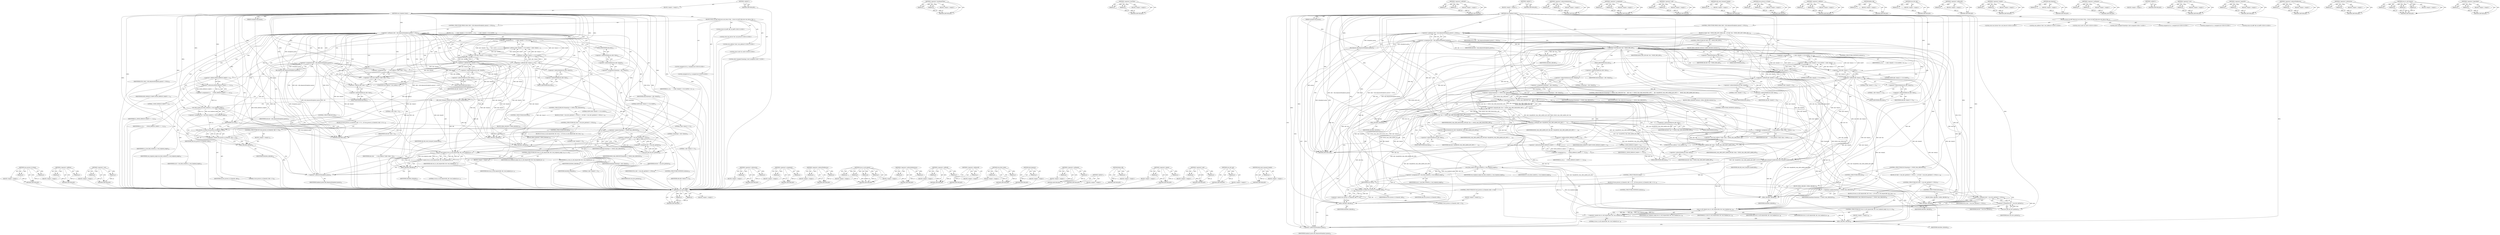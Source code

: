 digraph "&lt;operator&gt;.logicalAnd" {
vulnerable_221 [label=<(METHOD,rose_process_rx_frame)>];
vulnerable_222 [label=<(PARAM,p1)>];
vulnerable_223 [label=<(PARAM,p2)>];
vulnerable_224 [label=<(BLOCK,&lt;empty&gt;,&lt;empty&gt;)>];
vulnerable_225 [label=<(METHOD_RETURN,ANY)>];
vulnerable_172 [label=<(METHOD,&lt;operator&gt;.addition)>];
vulnerable_173 [label=<(PARAM,p1)>];
vulnerable_174 [label=<(PARAM,p2)>];
vulnerable_175 [label=<(BLOCK,&lt;empty&gt;,&lt;empty&gt;)>];
vulnerable_176 [label=<(METHOD_RETURN,ANY)>];
vulnerable_197 [label=<(METHOD,&lt;operator&gt;.cast)>];
vulnerable_198 [label=<(PARAM,p1)>];
vulnerable_199 [label=<(PARAM,p2)>];
vulnerable_200 [label=<(BLOCK,&lt;empty&gt;,&lt;empty&gt;)>];
vulnerable_201 [label=<(METHOD_RETURN,ANY)>];
vulnerable_6 [label=<(METHOD,&lt;global&gt;)<SUB>1</SUB>>];
vulnerable_7 [label=<(BLOCK,&lt;empty&gt;,&lt;empty&gt;)<SUB>1</SUB>>];
vulnerable_8 [label=<(METHOD,rose_loopback_timer)<SUB>1</SUB>>];
vulnerable_9 [label=<(PARAM,unsigned long param)<SUB>1</SUB>>];
vulnerable_10 [label=<(BLOCK,{
	struct sk_buff *skb;
	struct net_device *dev...,{
	struct sk_buff *skb;
	struct net_device *dev...)<SUB>2</SUB>>];
vulnerable_11 [label="<(LOCAL,struct sk_buff* skb: sk_buff*)<SUB>3</SUB>>"];
vulnerable_12 [label="<(LOCAL,struct net_device* dev: net_device*)<SUB>4</SUB>>"];
vulnerable_13 [label="<(LOCAL,rose_address* dest: rose_address*)<SUB>5</SUB>>"];
vulnerable_14 [label="<(LOCAL,struct sock* sk: sock*)<SUB>6</SUB>>"];
vulnerable_15 [label="<(LOCAL,short unsigned frametype: short unsigned)<SUB>7</SUB>>"];
vulnerable_16 [label="<(LOCAL,unsigned int lci_i: unsigned int)<SUB>8</SUB>>"];
vulnerable_17 [label="<(LOCAL,unsigned int lci_o: unsigned int)<SUB>8</SUB>>"];
vulnerable_18 [label=<(CONTROL_STRUCTURE,WHILE,while ((skb = skb_dequeue(&amp;loopback_queue)) != NULL))<SUB>10</SUB>>];
vulnerable_19 [label=<(&lt;operator&gt;.notEquals,(skb = skb_dequeue(&amp;loopback_queue)) != NULL)<SUB>10</SUB>>];
vulnerable_20 [label=<(&lt;operator&gt;.assignment,skb = skb_dequeue(&amp;loopback_queue))<SUB>10</SUB>>];
vulnerable_21 [label=<(IDENTIFIER,skb,skb = skb_dequeue(&amp;loopback_queue))<SUB>10</SUB>>];
vulnerable_22 [label=<(skb_dequeue,skb_dequeue(&amp;loopback_queue))<SUB>10</SUB>>];
vulnerable_23 [label=<(&lt;operator&gt;.addressOf,&amp;loopback_queue)<SUB>10</SUB>>];
vulnerable_24 [label=<(IDENTIFIER,loopback_queue,skb_dequeue(&amp;loopback_queue))<SUB>10</SUB>>];
vulnerable_25 [label=<(IDENTIFIER,NULL,(skb = skb_dequeue(&amp;loopback_queue)) != NULL)<SUB>10</SUB>>];
vulnerable_26 [label=<(BLOCK,{
 		lci_i     = ((skb-&gt;data[0] &lt;&lt; 8) &amp; 0xF00) ...,{
 		lci_i     = ((skb-&gt;data[0] &lt;&lt; 8) &amp; 0xF00) ...)<SUB>10</SUB>>];
vulnerable_27 [label=<(&lt;operator&gt;.assignment,lci_i     = ((skb-&gt;data[0] &lt;&lt; 8) &amp; 0xF00) + ((s...)<SUB>11</SUB>>];
vulnerable_28 [label=<(IDENTIFIER,lci_i,lci_i     = ((skb-&gt;data[0] &lt;&lt; 8) &amp; 0xF00) + ((s...)<SUB>11</SUB>>];
vulnerable_29 [label=<(&lt;operator&gt;.addition,((skb-&gt;data[0] &lt;&lt; 8) &amp; 0xF00) + ((skb-&gt;data[1] ...)<SUB>11</SUB>>];
vulnerable_30 [label=<(&lt;operator&gt;.and,(skb-&gt;data[0] &lt;&lt; 8) &amp; 0xF00)<SUB>11</SUB>>];
vulnerable_31 [label=<(&lt;operator&gt;.shiftLeft,skb-&gt;data[0] &lt;&lt; 8)<SUB>11</SUB>>];
vulnerable_32 [label=<(&lt;operator&gt;.indirectIndexAccess,skb-&gt;data[0])<SUB>11</SUB>>];
vulnerable_33 [label=<(&lt;operator&gt;.indirectFieldAccess,skb-&gt;data)<SUB>11</SUB>>];
vulnerable_34 [label=<(IDENTIFIER,skb,skb-&gt;data[0] &lt;&lt; 8)<SUB>11</SUB>>];
vulnerable_35 [label=<(FIELD_IDENTIFIER,data,data)<SUB>11</SUB>>];
vulnerable_36 [label=<(LITERAL,0,skb-&gt;data[0] &lt;&lt; 8)<SUB>11</SUB>>];
vulnerable_37 [label=<(LITERAL,8,skb-&gt;data[0] &lt;&lt; 8)<SUB>11</SUB>>];
vulnerable_38 [label=<(LITERAL,0xF00,(skb-&gt;data[0] &lt;&lt; 8) &amp; 0xF00)<SUB>11</SUB>>];
vulnerable_39 [label=<(&lt;operator&gt;.and,(skb-&gt;data[1] &lt;&lt; 0) &amp; 0x0FF)<SUB>11</SUB>>];
vulnerable_40 [label=<(&lt;operator&gt;.shiftLeft,skb-&gt;data[1] &lt;&lt; 0)<SUB>11</SUB>>];
vulnerable_41 [label=<(&lt;operator&gt;.indirectIndexAccess,skb-&gt;data[1])<SUB>11</SUB>>];
vulnerable_42 [label=<(&lt;operator&gt;.indirectFieldAccess,skb-&gt;data)<SUB>11</SUB>>];
vulnerable_43 [label=<(IDENTIFIER,skb,skb-&gt;data[1] &lt;&lt; 0)<SUB>11</SUB>>];
vulnerable_44 [label=<(FIELD_IDENTIFIER,data,data)<SUB>11</SUB>>];
vulnerable_45 [label=<(LITERAL,1,skb-&gt;data[1] &lt;&lt; 0)<SUB>11</SUB>>];
vulnerable_46 [label=<(LITERAL,0,skb-&gt;data[1] &lt;&lt; 0)<SUB>11</SUB>>];
vulnerable_47 [label=<(LITERAL,0x0FF,(skb-&gt;data[1] &lt;&lt; 0) &amp; 0x0FF)<SUB>11</SUB>>];
vulnerable_48 [label=<(&lt;operator&gt;.assignment,frametype = skb-&gt;data[2])<SUB>12</SUB>>];
vulnerable_49 [label=<(IDENTIFIER,frametype,frametype = skb-&gt;data[2])<SUB>12</SUB>>];
vulnerable_50 [label=<(&lt;operator&gt;.indirectIndexAccess,skb-&gt;data[2])<SUB>12</SUB>>];
vulnerable_51 [label=<(&lt;operator&gt;.indirectFieldAccess,skb-&gt;data)<SUB>12</SUB>>];
vulnerable_52 [label=<(IDENTIFIER,skb,frametype = skb-&gt;data[2])<SUB>12</SUB>>];
vulnerable_53 [label=<(FIELD_IDENTIFIER,data,data)<SUB>12</SUB>>];
vulnerable_54 [label=<(LITERAL,2,frametype = skb-&gt;data[2])<SUB>12</SUB>>];
vulnerable_55 [label=<(&lt;operator&gt;.assignment,dest      = (rose_address *)(skb-&gt;data + 4))<SUB>13</SUB>>];
vulnerable_56 [label=<(IDENTIFIER,dest,dest      = (rose_address *)(skb-&gt;data + 4))<SUB>13</SUB>>];
vulnerable_57 [label=<(&lt;operator&gt;.cast,(rose_address *)(skb-&gt;data + 4))<SUB>13</SUB>>];
vulnerable_58 [label=<(UNKNOWN,rose_address *,rose_address *)<SUB>13</SUB>>];
vulnerable_59 [label=<(&lt;operator&gt;.addition,skb-&gt;data + 4)<SUB>13</SUB>>];
vulnerable_60 [label=<(&lt;operator&gt;.indirectFieldAccess,skb-&gt;data)<SUB>13</SUB>>];
vulnerable_61 [label=<(IDENTIFIER,skb,skb-&gt;data + 4)<SUB>13</SUB>>];
vulnerable_62 [label=<(FIELD_IDENTIFIER,data,data)<SUB>13</SUB>>];
vulnerable_63 [label=<(LITERAL,4,skb-&gt;data + 4)<SUB>13</SUB>>];
vulnerable_64 [label=<(&lt;operator&gt;.assignment,lci_o     = ROSE_DEFAULT_MAXVC + 1 - lci_i)<SUB>14</SUB>>];
vulnerable_65 [label=<(IDENTIFIER,lci_o,lci_o     = ROSE_DEFAULT_MAXVC + 1 - lci_i)<SUB>14</SUB>>];
vulnerable_66 [label=<(&lt;operator&gt;.subtraction,ROSE_DEFAULT_MAXVC + 1 - lci_i)<SUB>14</SUB>>];
vulnerable_67 [label=<(&lt;operator&gt;.addition,ROSE_DEFAULT_MAXVC + 1)<SUB>14</SUB>>];
vulnerable_68 [label=<(IDENTIFIER,ROSE_DEFAULT_MAXVC,ROSE_DEFAULT_MAXVC + 1)<SUB>14</SUB>>];
vulnerable_69 [label=<(LITERAL,1,ROSE_DEFAULT_MAXVC + 1)<SUB>14</SUB>>];
vulnerable_70 [label=<(IDENTIFIER,lci_i,ROSE_DEFAULT_MAXVC + 1 - lci_i)<SUB>14</SUB>>];
vulnerable_71 [label=<(skb_reset_transport_header,skb_reset_transport_header(skb))<SUB>16</SUB>>];
vulnerable_72 [label=<(IDENTIFIER,skb,skb_reset_transport_header(skb))<SUB>16</SUB>>];
vulnerable_73 [label=<(&lt;operator&gt;.assignment,sk = rose_find_socket(lci_o, rose_loopback_neigh))<SUB>18</SUB>>];
vulnerable_74 [label=<(IDENTIFIER,sk,sk = rose_find_socket(lci_o, rose_loopback_neigh))<SUB>18</SUB>>];
vulnerable_75 [label=<(rose_find_socket,rose_find_socket(lci_o, rose_loopback_neigh))<SUB>18</SUB>>];
vulnerable_76 [label=<(IDENTIFIER,lci_o,rose_find_socket(lci_o, rose_loopback_neigh))<SUB>18</SUB>>];
vulnerable_77 [label=<(IDENTIFIER,rose_loopback_neigh,rose_find_socket(lci_o, rose_loopback_neigh))<SUB>18</SUB>>];
vulnerable_78 [label=<(CONTROL_STRUCTURE,IF,if (sk))<SUB>19</SUB>>];
vulnerable_79 [label=<(IDENTIFIER,sk,if (sk))<SUB>19</SUB>>];
vulnerable_80 [label=<(BLOCK,{
			if (rose_process_rx_frame(sk, skb) == 0)
	...,{
			if (rose_process_rx_frame(sk, skb) == 0)
	...)<SUB>19</SUB>>];
vulnerable_81 [label=<(CONTROL_STRUCTURE,IF,if (rose_process_rx_frame(sk, skb) == 0))<SUB>20</SUB>>];
vulnerable_82 [label=<(&lt;operator&gt;.equals,rose_process_rx_frame(sk, skb) == 0)<SUB>20</SUB>>];
vulnerable_83 [label=<(rose_process_rx_frame,rose_process_rx_frame(sk, skb))<SUB>20</SUB>>];
vulnerable_84 [label=<(IDENTIFIER,sk,rose_process_rx_frame(sk, skb))<SUB>20</SUB>>];
vulnerable_85 [label=<(IDENTIFIER,skb,rose_process_rx_frame(sk, skb))<SUB>20</SUB>>];
vulnerable_86 [label=<(LITERAL,0,rose_process_rx_frame(sk, skb) == 0)<SUB>20</SUB>>];
vulnerable_87 [label=<(BLOCK,&lt;empty&gt;,&lt;empty&gt;)<SUB>21</SUB>>];
vulnerable_88 [label=<(kfree_skb,kfree_skb(skb))<SUB>21</SUB>>];
vulnerable_89 [label=<(IDENTIFIER,skb,kfree_skb(skb))<SUB>21</SUB>>];
vulnerable_90 [label=<(CONTROL_STRUCTURE,CONTINUE,continue;)<SUB>22</SUB>>];
vulnerable_91 [label=<(CONTROL_STRUCTURE,IF,if (frametype == ROSE_CALL_REQUEST))<SUB>25</SUB>>];
vulnerable_92 [label=<(&lt;operator&gt;.equals,frametype == ROSE_CALL_REQUEST)<SUB>25</SUB>>];
vulnerable_93 [label=<(IDENTIFIER,frametype,frametype == ROSE_CALL_REQUEST)<SUB>25</SUB>>];
vulnerable_94 [label=<(IDENTIFIER,ROSE_CALL_REQUEST,frametype == ROSE_CALL_REQUEST)<SUB>25</SUB>>];
vulnerable_95 [label=<(BLOCK,{
			if ((dev = rose_dev_get(dest)) != NULL) {
...,{
			if ((dev = rose_dev_get(dest)) != NULL) {
...)<SUB>25</SUB>>];
vulnerable_96 [label=<(CONTROL_STRUCTURE,IF,if ((dev = rose_dev_get(dest)) != NULL))<SUB>26</SUB>>];
vulnerable_97 [label=<(&lt;operator&gt;.notEquals,(dev = rose_dev_get(dest)) != NULL)<SUB>26</SUB>>];
vulnerable_98 [label=<(&lt;operator&gt;.assignment,dev = rose_dev_get(dest))<SUB>26</SUB>>];
vulnerable_99 [label=<(IDENTIFIER,dev,dev = rose_dev_get(dest))<SUB>26</SUB>>];
vulnerable_100 [label=<(rose_dev_get,rose_dev_get(dest))<SUB>26</SUB>>];
vulnerable_101 [label=<(IDENTIFIER,dest,rose_dev_get(dest))<SUB>26</SUB>>];
vulnerable_102 [label=<(IDENTIFIER,NULL,(dev = rose_dev_get(dest)) != NULL)<SUB>26</SUB>>];
vulnerable_103 [label=<(BLOCK,{
				if (rose_rx_call_request(skb, dev, rose_l...,{
				if (rose_rx_call_request(skb, dev, rose_l...)<SUB>26</SUB>>];
vulnerable_104 [label=<(CONTROL_STRUCTURE,IF,if (rose_rx_call_request(skb, dev, rose_loopback_neigh, lci_o) == 0))<SUB>27</SUB>>];
vulnerable_105 [label=<(&lt;operator&gt;.equals,rose_rx_call_request(skb, dev, rose_loopback_ne...)<SUB>27</SUB>>];
vulnerable_106 [label=<(rose_rx_call_request,rose_rx_call_request(skb, dev, rose_loopback_ne...)<SUB>27</SUB>>];
vulnerable_107 [label=<(IDENTIFIER,skb,rose_rx_call_request(skb, dev, rose_loopback_ne...)<SUB>27</SUB>>];
vulnerable_108 [label=<(IDENTIFIER,dev,rose_rx_call_request(skb, dev, rose_loopback_ne...)<SUB>27</SUB>>];
vulnerable_109 [label=<(IDENTIFIER,rose_loopback_neigh,rose_rx_call_request(skb, dev, rose_loopback_ne...)<SUB>27</SUB>>];
vulnerable_110 [label=<(IDENTIFIER,lci_o,rose_rx_call_request(skb, dev, rose_loopback_ne...)<SUB>27</SUB>>];
vulnerable_111 [label=<(LITERAL,0,rose_rx_call_request(skb, dev, rose_loopback_ne...)<SUB>27</SUB>>];
vulnerable_112 [label=<(BLOCK,&lt;empty&gt;,&lt;empty&gt;)<SUB>28</SUB>>];
vulnerable_113 [label=<(kfree_skb,kfree_skb(skb))<SUB>28</SUB>>];
vulnerable_114 [label=<(IDENTIFIER,skb,kfree_skb(skb))<SUB>28</SUB>>];
vulnerable_115 [label=<(CONTROL_STRUCTURE,ELSE,else)<SUB>29</SUB>>];
vulnerable_116 [label=<(BLOCK,{
				kfree_skb(skb);
			},{
				kfree_skb(skb);
			})<SUB>29</SUB>>];
vulnerable_117 [label=<(kfree_skb,kfree_skb(skb))<SUB>30</SUB>>];
vulnerable_118 [label=<(IDENTIFIER,skb,kfree_skb(skb))<SUB>30</SUB>>];
vulnerable_119 [label=<(CONTROL_STRUCTURE,ELSE,else)<SUB>32</SUB>>];
vulnerable_120 [label=<(BLOCK,{
			kfree_skb(skb);
		},{
			kfree_skb(skb);
		})<SUB>32</SUB>>];
vulnerable_121 [label=<(kfree_skb,kfree_skb(skb))<SUB>33</SUB>>];
vulnerable_122 [label=<(IDENTIFIER,skb,kfree_skb(skb))<SUB>33</SUB>>];
vulnerable_123 [label=<(METHOD_RETURN,void)<SUB>1</SUB>>];
vulnerable_125 [label=<(METHOD_RETURN,ANY)<SUB>1</SUB>>];
vulnerable_202 [label=<(METHOD,&lt;operator&gt;.subtraction)>];
vulnerable_203 [label=<(PARAM,p1)>];
vulnerable_204 [label=<(PARAM,p2)>];
vulnerable_205 [label=<(BLOCK,&lt;empty&gt;,&lt;empty&gt;)>];
vulnerable_206 [label=<(METHOD_RETURN,ANY)>];
vulnerable_159 [label=<(METHOD,&lt;operator&gt;.assignment)>];
vulnerable_160 [label=<(PARAM,p1)>];
vulnerable_161 [label=<(PARAM,p2)>];
vulnerable_162 [label=<(BLOCK,&lt;empty&gt;,&lt;empty&gt;)>];
vulnerable_163 [label=<(METHOD_RETURN,ANY)>];
vulnerable_192 [label=<(METHOD,&lt;operator&gt;.indirectFieldAccess)>];
vulnerable_193 [label=<(PARAM,p1)>];
vulnerable_194 [label=<(PARAM,p2)>];
vulnerable_195 [label=<(BLOCK,&lt;empty&gt;,&lt;empty&gt;)>];
vulnerable_196 [label=<(METHOD_RETURN,ANY)>];
vulnerable_234 [label=<(METHOD,rose_rx_call_request)>];
vulnerable_235 [label=<(PARAM,p1)>];
vulnerable_236 [label=<(PARAM,p2)>];
vulnerable_237 [label=<(PARAM,p3)>];
vulnerable_238 [label=<(PARAM,p4)>];
vulnerable_239 [label=<(BLOCK,&lt;empty&gt;,&lt;empty&gt;)>];
vulnerable_240 [label=<(METHOD_RETURN,ANY)>];
vulnerable_187 [label=<(METHOD,&lt;operator&gt;.indirectIndexAccess)>];
vulnerable_188 [label=<(PARAM,p1)>];
vulnerable_189 [label=<(PARAM,p2)>];
vulnerable_190 [label=<(BLOCK,&lt;empty&gt;,&lt;empty&gt;)>];
vulnerable_191 [label=<(METHOD_RETURN,ANY)>];
vulnerable_182 [label=<(METHOD,&lt;operator&gt;.shiftLeft)>];
vulnerable_183 [label=<(PARAM,p1)>];
vulnerable_184 [label=<(PARAM,p2)>];
vulnerable_185 [label=<(BLOCK,&lt;empty&gt;,&lt;empty&gt;)>];
vulnerable_186 [label=<(METHOD_RETURN,ANY)>];
vulnerable_168 [label=<(METHOD,&lt;operator&gt;.addressOf)>];
vulnerable_169 [label=<(PARAM,p1)>];
vulnerable_170 [label=<(BLOCK,&lt;empty&gt;,&lt;empty&gt;)>];
vulnerable_171 [label=<(METHOD_RETURN,ANY)>];
vulnerable_211 [label=<(METHOD,rose_find_socket)>];
vulnerable_212 [label=<(PARAM,p1)>];
vulnerable_213 [label=<(PARAM,p2)>];
vulnerable_214 [label=<(BLOCK,&lt;empty&gt;,&lt;empty&gt;)>];
vulnerable_215 [label=<(METHOD_RETURN,ANY)>];
vulnerable_164 [label=<(METHOD,skb_dequeue)>];
vulnerable_165 [label=<(PARAM,p1)>];
vulnerable_166 [label=<(BLOCK,&lt;empty&gt;,&lt;empty&gt;)>];
vulnerable_167 [label=<(METHOD_RETURN,ANY)>];
vulnerable_154 [label=<(METHOD,&lt;operator&gt;.notEquals)>];
vulnerable_155 [label=<(PARAM,p1)>];
vulnerable_156 [label=<(PARAM,p2)>];
vulnerable_157 [label=<(BLOCK,&lt;empty&gt;,&lt;empty&gt;)>];
vulnerable_158 [label=<(METHOD_RETURN,ANY)>];
vulnerable_148 [label=<(METHOD,&lt;global&gt;)<SUB>1</SUB>>];
vulnerable_149 [label=<(BLOCK,&lt;empty&gt;,&lt;empty&gt;)>];
vulnerable_150 [label=<(METHOD_RETURN,ANY)>];
vulnerable_226 [label=<(METHOD,kfree_skb)>];
vulnerable_227 [label=<(PARAM,p1)>];
vulnerable_228 [label=<(BLOCK,&lt;empty&gt;,&lt;empty&gt;)>];
vulnerable_229 [label=<(METHOD_RETURN,ANY)>];
vulnerable_216 [label=<(METHOD,&lt;operator&gt;.equals)>];
vulnerable_217 [label=<(PARAM,p1)>];
vulnerable_218 [label=<(PARAM,p2)>];
vulnerable_219 [label=<(BLOCK,&lt;empty&gt;,&lt;empty&gt;)>];
vulnerable_220 [label=<(METHOD_RETURN,ANY)>];
vulnerable_177 [label=<(METHOD,&lt;operator&gt;.and)>];
vulnerable_178 [label=<(PARAM,p1)>];
vulnerable_179 [label=<(PARAM,p2)>];
vulnerable_180 [label=<(BLOCK,&lt;empty&gt;,&lt;empty&gt;)>];
vulnerable_181 [label=<(METHOD_RETURN,ANY)>];
vulnerable_230 [label=<(METHOD,rose_dev_get)>];
vulnerable_231 [label=<(PARAM,p1)>];
vulnerable_232 [label=<(BLOCK,&lt;empty&gt;,&lt;empty&gt;)>];
vulnerable_233 [label=<(METHOD_RETURN,ANY)>];
vulnerable_207 [label=<(METHOD,skb_reset_transport_header)>];
vulnerable_208 [label=<(PARAM,p1)>];
vulnerable_209 [label=<(BLOCK,&lt;empty&gt;,&lt;empty&gt;)>];
vulnerable_210 [label=<(METHOD_RETURN,ANY)>];
fixed_272 [label=<(METHOD,rose_find_socket)>];
fixed_273 [label=<(PARAM,p1)>];
fixed_274 [label=<(PARAM,p2)>];
fixed_275 [label=<(BLOCK,&lt;empty&gt;,&lt;empty&gt;)>];
fixed_276 [label=<(METHOD_RETURN,ANY)>];
fixed_253 [label=<(METHOD,&lt;operator&gt;.lessEqualsThan)>];
fixed_254 [label=<(PARAM,p1)>];
fixed_255 [label=<(PARAM,p2)>];
fixed_256 [label=<(BLOCK,&lt;empty&gt;,&lt;empty&gt;)>];
fixed_257 [label=<(METHOD_RETURN,ANY)>];
fixed_204 [label=<(METHOD,&lt;operator&gt;.lessThan)>];
fixed_205 [label=<(PARAM,p1)>];
fixed_206 [label=<(PARAM,p2)>];
fixed_207 [label=<(BLOCK,&lt;empty&gt;,&lt;empty&gt;)>];
fixed_208 [label=<(METHOD_RETURN,ANY)>];
fixed_228 [label=<(METHOD,&lt;operator&gt;.shiftLeft)>];
fixed_229 [label=<(PARAM,p1)>];
fixed_230 [label=<(PARAM,p2)>];
fixed_231 [label=<(BLOCK,&lt;empty&gt;,&lt;empty&gt;)>];
fixed_232 [label=<(METHOD_RETURN,ANY)>];
fixed_6 [label=<(METHOD,&lt;global&gt;)<SUB>1</SUB>>];
fixed_7 [label=<(BLOCK,&lt;empty&gt;,&lt;empty&gt;)<SUB>1</SUB>>];
fixed_8 [label=<(METHOD,rose_loopback_timer)<SUB>1</SUB>>];
fixed_9 [label=<(PARAM,unsigned long param)<SUB>1</SUB>>];
fixed_10 [label=<(BLOCK,{
	struct sk_buff *skb;
	struct net_device *dev...,{
	struct sk_buff *skb;
	struct net_device *dev...)<SUB>2</SUB>>];
fixed_11 [label="<(LOCAL,struct sk_buff* skb: sk_buff*)<SUB>3</SUB>>"];
fixed_12 [label="<(LOCAL,struct net_device* dev: net_device*)<SUB>4</SUB>>"];
fixed_13 [label="<(LOCAL,rose_address* dest: rose_address*)<SUB>5</SUB>>"];
fixed_14 [label="<(LOCAL,struct sock* sk: sock*)<SUB>6</SUB>>"];
fixed_15 [label="<(LOCAL,short unsigned frametype: short unsigned)<SUB>7</SUB>>"];
fixed_16 [label="<(LOCAL,unsigned int lci_i: unsigned int)<SUB>8</SUB>>"];
fixed_17 [label="<(LOCAL,unsigned int lci_o: unsigned int)<SUB>8</SUB>>"];
fixed_18 [label=<(CONTROL_STRUCTURE,WHILE,while ((skb = skb_dequeue(&amp;loopback_queue)) != NULL))<SUB>10</SUB>>];
fixed_19 [label=<(&lt;operator&gt;.notEquals,(skb = skb_dequeue(&amp;loopback_queue)) != NULL)<SUB>10</SUB>>];
fixed_20 [label=<(&lt;operator&gt;.assignment,skb = skb_dequeue(&amp;loopback_queue))<SUB>10</SUB>>];
fixed_21 [label=<(IDENTIFIER,skb,skb = skb_dequeue(&amp;loopback_queue))<SUB>10</SUB>>];
fixed_22 [label=<(skb_dequeue,skb_dequeue(&amp;loopback_queue))<SUB>10</SUB>>];
fixed_23 [label=<(&lt;operator&gt;.addressOf,&amp;loopback_queue)<SUB>10</SUB>>];
fixed_24 [label=<(IDENTIFIER,loopback_queue,skb_dequeue(&amp;loopback_queue))<SUB>10</SUB>>];
fixed_25 [label=<(IDENTIFIER,NULL,(skb = skb_dequeue(&amp;loopback_queue)) != NULL)<SUB>10</SUB>>];
fixed_26 [label=<(BLOCK,{
		if (skb-&gt;len &lt; ROSE_MIN_LEN) {
			kfree_skb...,{
		if (skb-&gt;len &lt; ROSE_MIN_LEN) {
			kfree_skb...)<SUB>10</SUB>>];
fixed_27 [label=<(CONTROL_STRUCTURE,IF,if (skb-&gt;len &lt; ROSE_MIN_LEN))<SUB>11</SUB>>];
fixed_28 [label=<(&lt;operator&gt;.lessThan,skb-&gt;len &lt; ROSE_MIN_LEN)<SUB>11</SUB>>];
fixed_29 [label=<(&lt;operator&gt;.indirectFieldAccess,skb-&gt;len)<SUB>11</SUB>>];
fixed_30 [label=<(IDENTIFIER,skb,skb-&gt;len &lt; ROSE_MIN_LEN)<SUB>11</SUB>>];
fixed_31 [label=<(FIELD_IDENTIFIER,len,len)<SUB>11</SUB>>];
fixed_32 [label=<(IDENTIFIER,ROSE_MIN_LEN,skb-&gt;len &lt; ROSE_MIN_LEN)<SUB>11</SUB>>];
fixed_33 [label=<(BLOCK,{
			kfree_skb(skb);
			continue;
		},{
			kfree_skb(skb);
			continue;
		})<SUB>11</SUB>>];
fixed_34 [label=<(kfree_skb,kfree_skb(skb))<SUB>12</SUB>>];
fixed_35 [label=<(IDENTIFIER,skb,kfree_skb(skb))<SUB>12</SUB>>];
fixed_36 [label=<(CONTROL_STRUCTURE,CONTINUE,continue;)<SUB>13</SUB>>];
fixed_37 [label=<(&lt;operator&gt;.assignment,lci_i     = ((skb-&gt;data[0] &lt;&lt; 8) &amp; 0xF00) + ((s...)<SUB>15</SUB>>];
fixed_38 [label=<(IDENTIFIER,lci_i,lci_i     = ((skb-&gt;data[0] &lt;&lt; 8) &amp; 0xF00) + ((s...)<SUB>15</SUB>>];
fixed_39 [label=<(&lt;operator&gt;.addition,((skb-&gt;data[0] &lt;&lt; 8) &amp; 0xF00) + ((skb-&gt;data[1] ...)<SUB>15</SUB>>];
fixed_40 [label=<(&lt;operator&gt;.and,(skb-&gt;data[0] &lt;&lt; 8) &amp; 0xF00)<SUB>15</SUB>>];
fixed_41 [label=<(&lt;operator&gt;.shiftLeft,skb-&gt;data[0] &lt;&lt; 8)<SUB>15</SUB>>];
fixed_42 [label=<(&lt;operator&gt;.indirectIndexAccess,skb-&gt;data[0])<SUB>15</SUB>>];
fixed_43 [label=<(&lt;operator&gt;.indirectFieldAccess,skb-&gt;data)<SUB>15</SUB>>];
fixed_44 [label=<(IDENTIFIER,skb,skb-&gt;data[0] &lt;&lt; 8)<SUB>15</SUB>>];
fixed_45 [label=<(FIELD_IDENTIFIER,data,data)<SUB>15</SUB>>];
fixed_46 [label=<(LITERAL,0,skb-&gt;data[0] &lt;&lt; 8)<SUB>15</SUB>>];
fixed_47 [label=<(LITERAL,8,skb-&gt;data[0] &lt;&lt; 8)<SUB>15</SUB>>];
fixed_48 [label=<(LITERAL,0xF00,(skb-&gt;data[0] &lt;&lt; 8) &amp; 0xF00)<SUB>15</SUB>>];
fixed_49 [label=<(&lt;operator&gt;.and,(skb-&gt;data[1] &lt;&lt; 0) &amp; 0x0FF)<SUB>15</SUB>>];
fixed_50 [label=<(&lt;operator&gt;.shiftLeft,skb-&gt;data[1] &lt;&lt; 0)<SUB>15</SUB>>];
fixed_51 [label=<(&lt;operator&gt;.indirectIndexAccess,skb-&gt;data[1])<SUB>15</SUB>>];
fixed_52 [label=<(&lt;operator&gt;.indirectFieldAccess,skb-&gt;data)<SUB>15</SUB>>];
fixed_53 [label=<(IDENTIFIER,skb,skb-&gt;data[1] &lt;&lt; 0)<SUB>15</SUB>>];
fixed_54 [label=<(FIELD_IDENTIFIER,data,data)<SUB>15</SUB>>];
fixed_55 [label=<(LITERAL,1,skb-&gt;data[1] &lt;&lt; 0)<SUB>15</SUB>>];
fixed_56 [label=<(LITERAL,0,skb-&gt;data[1] &lt;&lt; 0)<SUB>15</SUB>>];
fixed_57 [label=<(LITERAL,0x0FF,(skb-&gt;data[1] &lt;&lt; 0) &amp; 0x0FF)<SUB>15</SUB>>];
fixed_58 [label=<(&lt;operator&gt;.assignment,frametype = skb-&gt;data[2])<SUB>16</SUB>>];
fixed_59 [label=<(IDENTIFIER,frametype,frametype = skb-&gt;data[2])<SUB>16</SUB>>];
fixed_60 [label=<(&lt;operator&gt;.indirectIndexAccess,skb-&gt;data[2])<SUB>16</SUB>>];
fixed_61 [label=<(&lt;operator&gt;.indirectFieldAccess,skb-&gt;data)<SUB>16</SUB>>];
fixed_62 [label=<(IDENTIFIER,skb,frametype = skb-&gt;data[2])<SUB>16</SUB>>];
fixed_63 [label=<(FIELD_IDENTIFIER,data,data)<SUB>16</SUB>>];
fixed_64 [label=<(LITERAL,2,frametype = skb-&gt;data[2])<SUB>16</SUB>>];
fixed_65 [label=<(CONTROL_STRUCTURE,IF,if (frametype == ROSE_CALL_REQUEST &amp;&amp;
		    (skb-&gt;len &lt;= ROSE_CALL_REQ_FACILITIES_OFF ||
		     skb-&gt;data[ROSE_CALL_REQ_ADDR_LEN_OFF] !=
		     ROSE_CALL_REQ_ADDR_LEN_VAL)))<SUB>17</SUB>>];
fixed_66 [label=<(&lt;operator&gt;.logicalAnd,frametype == ROSE_CALL_REQUEST &amp;&amp;
		    (skb-&gt;l...)<SUB>17</SUB>>];
fixed_67 [label=<(&lt;operator&gt;.equals,frametype == ROSE_CALL_REQUEST)<SUB>17</SUB>>];
fixed_68 [label=<(IDENTIFIER,frametype,frametype == ROSE_CALL_REQUEST)<SUB>17</SUB>>];
fixed_69 [label=<(IDENTIFIER,ROSE_CALL_REQUEST,frametype == ROSE_CALL_REQUEST)<SUB>17</SUB>>];
fixed_70 [label=<(&lt;operator&gt;.logicalOr,skb-&gt;len &lt;= ROSE_CALL_REQ_FACILITIES_OFF ||
		 ...)<SUB>18</SUB>>];
fixed_71 [label=<(&lt;operator&gt;.lessEqualsThan,skb-&gt;len &lt;= ROSE_CALL_REQ_FACILITIES_OFF)<SUB>18</SUB>>];
fixed_72 [label=<(&lt;operator&gt;.indirectFieldAccess,skb-&gt;len)<SUB>18</SUB>>];
fixed_73 [label=<(IDENTIFIER,skb,skb-&gt;len &lt;= ROSE_CALL_REQ_FACILITIES_OFF)<SUB>18</SUB>>];
fixed_74 [label=<(FIELD_IDENTIFIER,len,len)<SUB>18</SUB>>];
fixed_75 [label=<(IDENTIFIER,ROSE_CALL_REQ_FACILITIES_OFF,skb-&gt;len &lt;= ROSE_CALL_REQ_FACILITIES_OFF)<SUB>18</SUB>>];
fixed_76 [label=<(&lt;operator&gt;.notEquals,skb-&gt;data[ROSE_CALL_REQ_ADDR_LEN_OFF] !=
		    ...)<SUB>19</SUB>>];
fixed_77 [label=<(&lt;operator&gt;.indirectIndexAccess,skb-&gt;data[ROSE_CALL_REQ_ADDR_LEN_OFF])<SUB>19</SUB>>];
fixed_78 [label=<(&lt;operator&gt;.indirectFieldAccess,skb-&gt;data)<SUB>19</SUB>>];
fixed_79 [label=<(IDENTIFIER,skb,skb-&gt;data[ROSE_CALL_REQ_ADDR_LEN_OFF] !=
		    ...)<SUB>19</SUB>>];
fixed_80 [label=<(FIELD_IDENTIFIER,data,data)<SUB>19</SUB>>];
fixed_81 [label=<(IDENTIFIER,ROSE_CALL_REQ_ADDR_LEN_OFF,skb-&gt;data[ROSE_CALL_REQ_ADDR_LEN_OFF] !=
		    ...)<SUB>19</SUB>>];
fixed_82 [label=<(IDENTIFIER,ROSE_CALL_REQ_ADDR_LEN_VAL,skb-&gt;data[ROSE_CALL_REQ_ADDR_LEN_OFF] !=
		    ...)<SUB>20</SUB>>];
fixed_83 [label=<(BLOCK,{
			kfree_skb(skb);
			continue;
		},{
			kfree_skb(skb);
			continue;
		})<SUB>20</SUB>>];
fixed_84 [label=<(kfree_skb,kfree_skb(skb))<SUB>21</SUB>>];
fixed_85 [label=<(IDENTIFIER,skb,kfree_skb(skb))<SUB>21</SUB>>];
fixed_86 [label=<(CONTROL_STRUCTURE,CONTINUE,continue;)<SUB>22</SUB>>];
fixed_87 [label=<(&lt;operator&gt;.assignment,dest      = (rose_address *)(skb-&gt;data + ROSE_C...)<SUB>24</SUB>>];
fixed_88 [label=<(IDENTIFIER,dest,dest      = (rose_address *)(skb-&gt;data + ROSE_C...)<SUB>24</SUB>>];
fixed_89 [label=<(&lt;operator&gt;.cast,(rose_address *)(skb-&gt;data + ROSE_CALL_REQ_DEST...)<SUB>24</SUB>>];
fixed_90 [label=<(UNKNOWN,rose_address *,rose_address *)<SUB>24</SUB>>];
fixed_91 [label=<(&lt;operator&gt;.addition,skb-&gt;data + ROSE_CALL_REQ_DEST_ADDR_OFF)<SUB>24</SUB>>];
fixed_92 [label=<(&lt;operator&gt;.indirectFieldAccess,skb-&gt;data)<SUB>24</SUB>>];
fixed_93 [label=<(IDENTIFIER,skb,skb-&gt;data + ROSE_CALL_REQ_DEST_ADDR_OFF)<SUB>24</SUB>>];
fixed_94 [label=<(FIELD_IDENTIFIER,data,data)<SUB>24</SUB>>];
fixed_95 [label=<(IDENTIFIER,ROSE_CALL_REQ_DEST_ADDR_OFF,skb-&gt;data + ROSE_CALL_REQ_DEST_ADDR_OFF)<SUB>24</SUB>>];
fixed_96 [label=<(&lt;operator&gt;.assignment,lci_o     = ROSE_DEFAULT_MAXVC + 1 - lci_i)<SUB>25</SUB>>];
fixed_97 [label=<(IDENTIFIER,lci_o,lci_o     = ROSE_DEFAULT_MAXVC + 1 - lci_i)<SUB>25</SUB>>];
fixed_98 [label=<(&lt;operator&gt;.subtraction,ROSE_DEFAULT_MAXVC + 1 - lci_i)<SUB>25</SUB>>];
fixed_99 [label=<(&lt;operator&gt;.addition,ROSE_DEFAULT_MAXVC + 1)<SUB>25</SUB>>];
fixed_100 [label=<(IDENTIFIER,ROSE_DEFAULT_MAXVC,ROSE_DEFAULT_MAXVC + 1)<SUB>25</SUB>>];
fixed_101 [label=<(LITERAL,1,ROSE_DEFAULT_MAXVC + 1)<SUB>25</SUB>>];
fixed_102 [label=<(IDENTIFIER,lci_i,ROSE_DEFAULT_MAXVC + 1 - lci_i)<SUB>25</SUB>>];
fixed_103 [label=<(skb_reset_transport_header,skb_reset_transport_header(skb))<SUB>27</SUB>>];
fixed_104 [label=<(IDENTIFIER,skb,skb_reset_transport_header(skb))<SUB>27</SUB>>];
fixed_105 [label=<(&lt;operator&gt;.assignment,sk = rose_find_socket(lci_o, rose_loopback_neigh))<SUB>29</SUB>>];
fixed_106 [label=<(IDENTIFIER,sk,sk = rose_find_socket(lci_o, rose_loopback_neigh))<SUB>29</SUB>>];
fixed_107 [label=<(rose_find_socket,rose_find_socket(lci_o, rose_loopback_neigh))<SUB>29</SUB>>];
fixed_108 [label=<(IDENTIFIER,lci_o,rose_find_socket(lci_o, rose_loopback_neigh))<SUB>29</SUB>>];
fixed_109 [label=<(IDENTIFIER,rose_loopback_neigh,rose_find_socket(lci_o, rose_loopback_neigh))<SUB>29</SUB>>];
fixed_110 [label=<(CONTROL_STRUCTURE,IF,if (sk))<SUB>30</SUB>>];
fixed_111 [label=<(IDENTIFIER,sk,if (sk))<SUB>30</SUB>>];
fixed_112 [label=<(BLOCK,{
			if (rose_process_rx_frame(sk, skb) == 0)
	...,{
			if (rose_process_rx_frame(sk, skb) == 0)
	...)<SUB>30</SUB>>];
fixed_113 [label=<(CONTROL_STRUCTURE,IF,if (rose_process_rx_frame(sk, skb) == 0))<SUB>31</SUB>>];
fixed_114 [label=<(&lt;operator&gt;.equals,rose_process_rx_frame(sk, skb) == 0)<SUB>31</SUB>>];
fixed_115 [label=<(rose_process_rx_frame,rose_process_rx_frame(sk, skb))<SUB>31</SUB>>];
fixed_116 [label=<(IDENTIFIER,sk,rose_process_rx_frame(sk, skb))<SUB>31</SUB>>];
fixed_117 [label=<(IDENTIFIER,skb,rose_process_rx_frame(sk, skb))<SUB>31</SUB>>];
fixed_118 [label=<(LITERAL,0,rose_process_rx_frame(sk, skb) == 0)<SUB>31</SUB>>];
fixed_119 [label=<(BLOCK,&lt;empty&gt;,&lt;empty&gt;)<SUB>32</SUB>>];
fixed_120 [label=<(kfree_skb,kfree_skb(skb))<SUB>32</SUB>>];
fixed_121 [label=<(IDENTIFIER,skb,kfree_skb(skb))<SUB>32</SUB>>];
fixed_122 [label=<(CONTROL_STRUCTURE,CONTINUE,continue;)<SUB>33</SUB>>];
fixed_123 [label=<(CONTROL_STRUCTURE,IF,if (frametype == ROSE_CALL_REQUEST))<SUB>36</SUB>>];
fixed_124 [label=<(&lt;operator&gt;.equals,frametype == ROSE_CALL_REQUEST)<SUB>36</SUB>>];
fixed_125 [label=<(IDENTIFIER,frametype,frametype == ROSE_CALL_REQUEST)<SUB>36</SUB>>];
fixed_126 [label=<(IDENTIFIER,ROSE_CALL_REQUEST,frametype == ROSE_CALL_REQUEST)<SUB>36</SUB>>];
fixed_127 [label=<(BLOCK,{
			if ((dev = rose_dev_get(dest)) != NULL) {
...,{
			if ((dev = rose_dev_get(dest)) != NULL) {
...)<SUB>36</SUB>>];
fixed_128 [label=<(CONTROL_STRUCTURE,IF,if ((dev = rose_dev_get(dest)) != NULL))<SUB>37</SUB>>];
fixed_129 [label=<(&lt;operator&gt;.notEquals,(dev = rose_dev_get(dest)) != NULL)<SUB>37</SUB>>];
fixed_130 [label=<(&lt;operator&gt;.assignment,dev = rose_dev_get(dest))<SUB>37</SUB>>];
fixed_131 [label=<(IDENTIFIER,dev,dev = rose_dev_get(dest))<SUB>37</SUB>>];
fixed_132 [label=<(rose_dev_get,rose_dev_get(dest))<SUB>37</SUB>>];
fixed_133 [label=<(IDENTIFIER,dest,rose_dev_get(dest))<SUB>37</SUB>>];
fixed_134 [label=<(IDENTIFIER,NULL,(dev = rose_dev_get(dest)) != NULL)<SUB>37</SUB>>];
fixed_135 [label=<(BLOCK,{
				if (rose_rx_call_request(skb, dev, rose_l...,{
				if (rose_rx_call_request(skb, dev, rose_l...)<SUB>37</SUB>>];
fixed_136 [label=<(CONTROL_STRUCTURE,IF,if (rose_rx_call_request(skb, dev, rose_loopback_neigh, lci_o) == 0))<SUB>38</SUB>>];
fixed_137 [label=<(&lt;operator&gt;.equals,rose_rx_call_request(skb, dev, rose_loopback_ne...)<SUB>38</SUB>>];
fixed_138 [label=<(rose_rx_call_request,rose_rx_call_request(skb, dev, rose_loopback_ne...)<SUB>38</SUB>>];
fixed_139 [label=<(IDENTIFIER,skb,rose_rx_call_request(skb, dev, rose_loopback_ne...)<SUB>38</SUB>>];
fixed_140 [label=<(IDENTIFIER,dev,rose_rx_call_request(skb, dev, rose_loopback_ne...)<SUB>38</SUB>>];
fixed_141 [label=<(IDENTIFIER,rose_loopback_neigh,rose_rx_call_request(skb, dev, rose_loopback_ne...)<SUB>38</SUB>>];
fixed_142 [label=<(IDENTIFIER,lci_o,rose_rx_call_request(skb, dev, rose_loopback_ne...)<SUB>38</SUB>>];
fixed_143 [label=<(LITERAL,0,rose_rx_call_request(skb, dev, rose_loopback_ne...)<SUB>38</SUB>>];
fixed_144 [label=<(BLOCK,&lt;empty&gt;,&lt;empty&gt;)<SUB>39</SUB>>];
fixed_145 [label=<(kfree_skb,kfree_skb(skb))<SUB>39</SUB>>];
fixed_146 [label=<(IDENTIFIER,skb,kfree_skb(skb))<SUB>39</SUB>>];
fixed_147 [label=<(CONTROL_STRUCTURE,ELSE,else)<SUB>40</SUB>>];
fixed_148 [label=<(BLOCK,{
				kfree_skb(skb);
			},{
				kfree_skb(skb);
			})<SUB>40</SUB>>];
fixed_149 [label=<(kfree_skb,kfree_skb(skb))<SUB>41</SUB>>];
fixed_150 [label=<(IDENTIFIER,skb,kfree_skb(skb))<SUB>41</SUB>>];
fixed_151 [label=<(CONTROL_STRUCTURE,ELSE,else)<SUB>43</SUB>>];
fixed_152 [label=<(BLOCK,{
			kfree_skb(skb);
		},{
			kfree_skb(skb);
		})<SUB>43</SUB>>];
fixed_153 [label=<(kfree_skb,kfree_skb(skb))<SUB>44</SUB>>];
fixed_154 [label=<(IDENTIFIER,skb,kfree_skb(skb))<SUB>44</SUB>>];
fixed_155 [label=<(METHOD_RETURN,void)<SUB>1</SUB>>];
fixed_157 [label=<(METHOD_RETURN,ANY)<SUB>1</SUB>>];
fixed_233 [label=<(METHOD,&lt;operator&gt;.indirectIndexAccess)>];
fixed_234 [label=<(PARAM,p1)>];
fixed_235 [label=<(PARAM,p2)>];
fixed_236 [label=<(BLOCK,&lt;empty&gt;,&lt;empty&gt;)>];
fixed_237 [label=<(METHOD_RETURN,ANY)>];
fixed_191 [label=<(METHOD,&lt;operator&gt;.assignment)>];
fixed_192 [label=<(PARAM,p1)>];
fixed_193 [label=<(PARAM,p2)>];
fixed_194 [label=<(BLOCK,&lt;empty&gt;,&lt;empty&gt;)>];
fixed_195 [label=<(METHOD_RETURN,ANY)>];
fixed_223 [label=<(METHOD,&lt;operator&gt;.and)>];
fixed_224 [label=<(PARAM,p1)>];
fixed_225 [label=<(PARAM,p2)>];
fixed_226 [label=<(BLOCK,&lt;empty&gt;,&lt;empty&gt;)>];
fixed_227 [label=<(METHOD_RETURN,ANY)>];
fixed_268 [label=<(METHOD,skb_reset_transport_header)>];
fixed_269 [label=<(PARAM,p1)>];
fixed_270 [label=<(BLOCK,&lt;empty&gt;,&lt;empty&gt;)>];
fixed_271 [label=<(METHOD_RETURN,ANY)>];
fixed_277 [label=<(METHOD,rose_process_rx_frame)>];
fixed_278 [label=<(PARAM,p1)>];
fixed_279 [label=<(PARAM,p2)>];
fixed_280 [label=<(BLOCK,&lt;empty&gt;,&lt;empty&gt;)>];
fixed_281 [label=<(METHOD_RETURN,ANY)>];
fixed_218 [label=<(METHOD,&lt;operator&gt;.addition)>];
fixed_219 [label=<(PARAM,p1)>];
fixed_220 [label=<(PARAM,p2)>];
fixed_221 [label=<(BLOCK,&lt;empty&gt;,&lt;empty&gt;)>];
fixed_222 [label=<(METHOD_RETURN,ANY)>];
fixed_214 [label=<(METHOD,kfree_skb)>];
fixed_215 [label=<(PARAM,p1)>];
fixed_216 [label=<(BLOCK,&lt;empty&gt;,&lt;empty&gt;)>];
fixed_217 [label=<(METHOD_RETURN,ANY)>];
fixed_282 [label=<(METHOD,rose_dev_get)>];
fixed_283 [label=<(PARAM,p1)>];
fixed_284 [label=<(BLOCK,&lt;empty&gt;,&lt;empty&gt;)>];
fixed_285 [label=<(METHOD_RETURN,ANY)>];
fixed_200 [label=<(METHOD,&lt;operator&gt;.addressOf)>];
fixed_201 [label=<(PARAM,p1)>];
fixed_202 [label=<(BLOCK,&lt;empty&gt;,&lt;empty&gt;)>];
fixed_203 [label=<(METHOD_RETURN,ANY)>];
fixed_243 [label=<(METHOD,&lt;operator&gt;.equals)>];
fixed_244 [label=<(PARAM,p1)>];
fixed_245 [label=<(PARAM,p2)>];
fixed_246 [label=<(BLOCK,&lt;empty&gt;,&lt;empty&gt;)>];
fixed_247 [label=<(METHOD_RETURN,ANY)>];
fixed_196 [label=<(METHOD,skb_dequeue)>];
fixed_197 [label=<(PARAM,p1)>];
fixed_198 [label=<(BLOCK,&lt;empty&gt;,&lt;empty&gt;)>];
fixed_199 [label=<(METHOD_RETURN,ANY)>];
fixed_186 [label=<(METHOD,&lt;operator&gt;.notEquals)>];
fixed_187 [label=<(PARAM,p1)>];
fixed_188 [label=<(PARAM,p2)>];
fixed_189 [label=<(BLOCK,&lt;empty&gt;,&lt;empty&gt;)>];
fixed_190 [label=<(METHOD_RETURN,ANY)>];
fixed_180 [label=<(METHOD,&lt;global&gt;)<SUB>1</SUB>>];
fixed_181 [label=<(BLOCK,&lt;empty&gt;,&lt;empty&gt;)>];
fixed_182 [label=<(METHOD_RETURN,ANY)>];
fixed_258 [label=<(METHOD,&lt;operator&gt;.cast)>];
fixed_259 [label=<(PARAM,p1)>];
fixed_260 [label=<(PARAM,p2)>];
fixed_261 [label=<(BLOCK,&lt;empty&gt;,&lt;empty&gt;)>];
fixed_262 [label=<(METHOD_RETURN,ANY)>];
fixed_248 [label=<(METHOD,&lt;operator&gt;.logicalOr)>];
fixed_249 [label=<(PARAM,p1)>];
fixed_250 [label=<(PARAM,p2)>];
fixed_251 [label=<(BLOCK,&lt;empty&gt;,&lt;empty&gt;)>];
fixed_252 [label=<(METHOD_RETURN,ANY)>];
fixed_209 [label=<(METHOD,&lt;operator&gt;.indirectFieldAccess)>];
fixed_210 [label=<(PARAM,p1)>];
fixed_211 [label=<(PARAM,p2)>];
fixed_212 [label=<(BLOCK,&lt;empty&gt;,&lt;empty&gt;)>];
fixed_213 [label=<(METHOD_RETURN,ANY)>];
fixed_263 [label=<(METHOD,&lt;operator&gt;.subtraction)>];
fixed_264 [label=<(PARAM,p1)>];
fixed_265 [label=<(PARAM,p2)>];
fixed_266 [label=<(BLOCK,&lt;empty&gt;,&lt;empty&gt;)>];
fixed_267 [label=<(METHOD_RETURN,ANY)>];
fixed_286 [label=<(METHOD,rose_rx_call_request)>];
fixed_287 [label=<(PARAM,p1)>];
fixed_288 [label=<(PARAM,p2)>];
fixed_289 [label=<(PARAM,p3)>];
fixed_290 [label=<(PARAM,p4)>];
fixed_291 [label=<(BLOCK,&lt;empty&gt;,&lt;empty&gt;)>];
fixed_292 [label=<(METHOD_RETURN,ANY)>];
fixed_238 [label=<(METHOD,&lt;operator&gt;.logicalAnd)>];
fixed_239 [label=<(PARAM,p1)>];
fixed_240 [label=<(PARAM,p2)>];
fixed_241 [label=<(BLOCK,&lt;empty&gt;,&lt;empty&gt;)>];
fixed_242 [label=<(METHOD_RETURN,ANY)>];
vulnerable_221 -> vulnerable_222  [key=0, label="AST: "];
vulnerable_221 -> vulnerable_222  [key=1, label="DDG: "];
vulnerable_221 -> vulnerable_224  [key=0, label="AST: "];
vulnerable_221 -> vulnerable_223  [key=0, label="AST: "];
vulnerable_221 -> vulnerable_223  [key=1, label="DDG: "];
vulnerable_221 -> vulnerable_225  [key=0, label="AST: "];
vulnerable_221 -> vulnerable_225  [key=1, label="CFG: "];
vulnerable_222 -> vulnerable_225  [key=0, label="DDG: p1"];
vulnerable_223 -> vulnerable_225  [key=0, label="DDG: p2"];
vulnerable_224 -> fixed_272  [key=0];
vulnerable_225 -> fixed_272  [key=0];
vulnerable_172 -> vulnerable_173  [key=0, label="AST: "];
vulnerable_172 -> vulnerable_173  [key=1, label="DDG: "];
vulnerable_172 -> vulnerable_175  [key=0, label="AST: "];
vulnerable_172 -> vulnerable_174  [key=0, label="AST: "];
vulnerable_172 -> vulnerable_174  [key=1, label="DDG: "];
vulnerable_172 -> vulnerable_176  [key=0, label="AST: "];
vulnerable_172 -> vulnerable_176  [key=1, label="CFG: "];
vulnerable_173 -> vulnerable_176  [key=0, label="DDG: p1"];
vulnerable_174 -> vulnerable_176  [key=0, label="DDG: p2"];
vulnerable_175 -> fixed_272  [key=0];
vulnerable_176 -> fixed_272  [key=0];
vulnerable_197 -> vulnerable_198  [key=0, label="AST: "];
vulnerable_197 -> vulnerable_198  [key=1, label="DDG: "];
vulnerable_197 -> vulnerable_200  [key=0, label="AST: "];
vulnerable_197 -> vulnerable_199  [key=0, label="AST: "];
vulnerable_197 -> vulnerable_199  [key=1, label="DDG: "];
vulnerable_197 -> vulnerable_201  [key=0, label="AST: "];
vulnerable_197 -> vulnerable_201  [key=1, label="CFG: "];
vulnerable_198 -> vulnerable_201  [key=0, label="DDG: p1"];
vulnerable_199 -> vulnerable_201  [key=0, label="DDG: p2"];
vulnerable_200 -> fixed_272  [key=0];
vulnerable_201 -> fixed_272  [key=0];
vulnerable_6 -> vulnerable_7  [key=0, label="AST: "];
vulnerable_6 -> vulnerable_125  [key=0, label="AST: "];
vulnerable_6 -> vulnerable_125  [key=1, label="CFG: "];
vulnerable_7 -> vulnerable_8  [key=0, label="AST: "];
vulnerable_8 -> vulnerable_9  [key=0, label="AST: "];
vulnerable_8 -> vulnerable_9  [key=1, label="DDG: "];
vulnerable_8 -> vulnerable_10  [key=0, label="AST: "];
vulnerable_8 -> vulnerable_123  [key=0, label="AST: "];
vulnerable_8 -> vulnerable_23  [key=0, label="CFG: "];
vulnerable_8 -> vulnerable_19  [key=0, label="DDG: "];
vulnerable_8 -> vulnerable_55  [key=0, label="DDG: "];
vulnerable_8 -> vulnerable_71  [key=0, label="DDG: "];
vulnerable_8 -> vulnerable_79  [key=0, label="DDG: "];
vulnerable_8 -> vulnerable_22  [key=0, label="DDG: "];
vulnerable_8 -> vulnerable_57  [key=0, label="DDG: "];
vulnerable_8 -> vulnerable_66  [key=0, label="DDG: "];
vulnerable_8 -> vulnerable_75  [key=0, label="DDG: "];
vulnerable_8 -> vulnerable_92  [key=0, label="DDG: "];
vulnerable_8 -> vulnerable_30  [key=0, label="DDG: "];
vulnerable_8 -> vulnerable_39  [key=0, label="DDG: "];
vulnerable_8 -> vulnerable_59  [key=0, label="DDG: "];
vulnerable_8 -> vulnerable_67  [key=0, label="DDG: "];
vulnerable_8 -> vulnerable_31  [key=0, label="DDG: "];
vulnerable_8 -> vulnerable_40  [key=0, label="DDG: "];
vulnerable_8 -> vulnerable_82  [key=0, label="DDG: "];
vulnerable_8 -> vulnerable_97  [key=0, label="DDG: "];
vulnerable_8 -> vulnerable_121  [key=0, label="DDG: "];
vulnerable_8 -> vulnerable_83  [key=0, label="DDG: "];
vulnerable_8 -> vulnerable_88  [key=0, label="DDG: "];
vulnerable_8 -> vulnerable_100  [key=0, label="DDG: "];
vulnerable_8 -> vulnerable_105  [key=0, label="DDG: "];
vulnerable_8 -> vulnerable_117  [key=0, label="DDG: "];
vulnerable_8 -> vulnerable_106  [key=0, label="DDG: "];
vulnerable_8 -> vulnerable_113  [key=0, label="DDG: "];
vulnerable_9 -> vulnerable_123  [key=0, label="DDG: param"];
vulnerable_10 -> vulnerable_11  [key=0, label="AST: "];
vulnerable_10 -> vulnerable_12  [key=0, label="AST: "];
vulnerable_10 -> vulnerable_13  [key=0, label="AST: "];
vulnerable_10 -> vulnerable_14  [key=0, label="AST: "];
vulnerable_10 -> vulnerable_15  [key=0, label="AST: "];
vulnerable_10 -> vulnerable_16  [key=0, label="AST: "];
vulnerable_10 -> vulnerable_17  [key=0, label="AST: "];
vulnerable_10 -> vulnerable_18  [key=0, label="AST: "];
vulnerable_11 -> fixed_272  [key=0];
vulnerable_12 -> fixed_272  [key=0];
vulnerable_13 -> fixed_272  [key=0];
vulnerable_14 -> fixed_272  [key=0];
vulnerable_15 -> fixed_272  [key=0];
vulnerable_16 -> fixed_272  [key=0];
vulnerable_17 -> fixed_272  [key=0];
vulnerable_18 -> vulnerable_19  [key=0, label="AST: "];
vulnerable_18 -> vulnerable_26  [key=0, label="AST: "];
vulnerable_19 -> vulnerable_20  [key=0, label="AST: "];
vulnerable_19 -> vulnerable_20  [key=1, label="CDG: "];
vulnerable_19 -> vulnerable_25  [key=0, label="AST: "];
vulnerable_19 -> vulnerable_123  [key=0, label="CFG: "];
vulnerable_19 -> vulnerable_123  [key=1, label="DDG: skb = skb_dequeue(&amp;loopback_queue)"];
vulnerable_19 -> vulnerable_123  [key=2, label="DDG: NULL"];
vulnerable_19 -> vulnerable_123  [key=3, label="DDG: (skb = skb_dequeue(&amp;loopback_queue)) != NULL"];
vulnerable_19 -> vulnerable_35  [key=0, label="CFG: "];
vulnerable_19 -> vulnerable_35  [key=1, label="CDG: "];
vulnerable_19 -> vulnerable_97  [key=0, label="DDG: NULL"];
vulnerable_19 -> vulnerable_30  [key=0, label="CDG: "];
vulnerable_19 -> vulnerable_48  [key=0, label="CDG: "];
vulnerable_19 -> vulnerable_32  [key=0, label="CDG: "];
vulnerable_19 -> vulnerable_60  [key=0, label="CDG: "];
vulnerable_19 -> vulnerable_73  [key=0, label="CDG: "];
vulnerable_19 -> vulnerable_64  [key=0, label="CDG: "];
vulnerable_19 -> vulnerable_42  [key=0, label="CDG: "];
vulnerable_19 -> vulnerable_51  [key=0, label="CDG: "];
vulnerable_19 -> vulnerable_57  [key=0, label="CDG: "];
vulnerable_19 -> vulnerable_19  [key=0, label="CDG: "];
vulnerable_19 -> vulnerable_66  [key=0, label="CDG: "];
vulnerable_19 -> vulnerable_75  [key=0, label="CDG: "];
vulnerable_19 -> vulnerable_22  [key=0, label="CDG: "];
vulnerable_19 -> vulnerable_67  [key=0, label="CDG: "];
vulnerable_19 -> vulnerable_27  [key=0, label="CDG: "];
vulnerable_19 -> vulnerable_40  [key=0, label="CDG: "];
vulnerable_19 -> vulnerable_29  [key=0, label="CDG: "];
vulnerable_19 -> vulnerable_50  [key=0, label="CDG: "];
vulnerable_19 -> vulnerable_59  [key=0, label="CDG: "];
vulnerable_19 -> vulnerable_44  [key=0, label="CDG: "];
vulnerable_19 -> vulnerable_79  [key=0, label="CDG: "];
vulnerable_19 -> vulnerable_58  [key=0, label="CDG: "];
vulnerable_19 -> vulnerable_33  [key=0, label="CDG: "];
vulnerable_19 -> vulnerable_23  [key=0, label="CDG: "];
vulnerable_19 -> vulnerable_71  [key=0, label="CDG: "];
vulnerable_19 -> vulnerable_53  [key=0, label="CDG: "];
vulnerable_19 -> vulnerable_41  [key=0, label="CDG: "];
vulnerable_19 -> vulnerable_55  [key=0, label="CDG: "];
vulnerable_19 -> vulnerable_62  [key=0, label="CDG: "];
vulnerable_19 -> vulnerable_39  [key=0, label="CDG: "];
vulnerable_19 -> vulnerable_31  [key=0, label="CDG: "];
vulnerable_20 -> vulnerable_21  [key=0, label="AST: "];
vulnerable_20 -> vulnerable_22  [key=0, label="AST: "];
vulnerable_20 -> vulnerable_19  [key=0, label="CFG: "];
vulnerable_20 -> vulnerable_19  [key=1, label="DDG: skb"];
vulnerable_20 -> vulnerable_123  [key=0, label="DDG: skb"];
vulnerable_20 -> vulnerable_123  [key=1, label="DDG: skb_dequeue(&amp;loopback_queue)"];
vulnerable_20 -> vulnerable_55  [key=0, label="DDG: skb"];
vulnerable_20 -> vulnerable_71  [key=0, label="DDG: skb"];
vulnerable_20 -> vulnerable_57  [key=0, label="DDG: skb"];
vulnerable_20 -> vulnerable_59  [key=0, label="DDG: skb"];
vulnerable_20 -> vulnerable_121  [key=0, label="DDG: skb"];
vulnerable_20 -> vulnerable_83  [key=0, label="DDG: skb"];
vulnerable_20 -> vulnerable_88  [key=0, label="DDG: skb"];
vulnerable_20 -> vulnerable_117  [key=0, label="DDG: skb"];
vulnerable_20 -> vulnerable_106  [key=0, label="DDG: skb"];
vulnerable_20 -> vulnerable_113  [key=0, label="DDG: skb"];
vulnerable_21 -> fixed_272  [key=0];
vulnerable_22 -> vulnerable_23  [key=0, label="AST: "];
vulnerable_22 -> vulnerable_20  [key=0, label="CFG: "];
vulnerable_22 -> vulnerable_20  [key=1, label="DDG: &amp;loopback_queue"];
vulnerable_22 -> vulnerable_123  [key=0, label="DDG: &amp;loopback_queue"];
vulnerable_22 -> vulnerable_19  [key=0, label="DDG: &amp;loopback_queue"];
vulnerable_23 -> vulnerable_24  [key=0, label="AST: "];
vulnerable_23 -> vulnerable_22  [key=0, label="CFG: "];
vulnerable_24 -> fixed_272  [key=0];
vulnerable_25 -> fixed_272  [key=0];
vulnerable_26 -> vulnerable_27  [key=0, label="AST: "];
vulnerable_26 -> vulnerable_48  [key=0, label="AST: "];
vulnerable_26 -> vulnerable_55  [key=0, label="AST: "];
vulnerable_26 -> vulnerable_64  [key=0, label="AST: "];
vulnerable_26 -> vulnerable_71  [key=0, label="AST: "];
vulnerable_26 -> vulnerable_73  [key=0, label="AST: "];
vulnerable_26 -> vulnerable_78  [key=0, label="AST: "];
vulnerable_26 -> vulnerable_91  [key=0, label="AST: "];
vulnerable_27 -> vulnerable_28  [key=0, label="AST: "];
vulnerable_27 -> vulnerable_29  [key=0, label="AST: "];
vulnerable_27 -> vulnerable_53  [key=0, label="CFG: "];
vulnerable_27 -> vulnerable_66  [key=0, label="DDG: lci_i"];
vulnerable_28 -> fixed_272  [key=0];
vulnerable_29 -> vulnerable_30  [key=0, label="AST: "];
vulnerable_29 -> vulnerable_39  [key=0, label="AST: "];
vulnerable_29 -> vulnerable_27  [key=0, label="CFG: "];
vulnerable_30 -> vulnerable_31  [key=0, label="AST: "];
vulnerable_30 -> vulnerable_38  [key=0, label="AST: "];
vulnerable_30 -> vulnerable_44  [key=0, label="CFG: "];
vulnerable_30 -> vulnerable_27  [key=0, label="DDG: skb-&gt;data[0] &lt;&lt; 8"];
vulnerable_30 -> vulnerable_27  [key=1, label="DDG: 0xF00"];
vulnerable_30 -> vulnerable_29  [key=0, label="DDG: skb-&gt;data[0] &lt;&lt; 8"];
vulnerable_30 -> vulnerable_29  [key=1, label="DDG: 0xF00"];
vulnerable_31 -> vulnerable_32  [key=0, label="AST: "];
vulnerable_31 -> vulnerable_37  [key=0, label="AST: "];
vulnerable_31 -> vulnerable_30  [key=0, label="CFG: "];
vulnerable_31 -> vulnerable_30  [key=1, label="DDG: skb-&gt;data[0]"];
vulnerable_31 -> vulnerable_30  [key=2, label="DDG: 8"];
vulnerable_31 -> vulnerable_55  [key=0, label="DDG: skb-&gt;data[0]"];
vulnerable_31 -> vulnerable_71  [key=0, label="DDG: skb-&gt;data[0]"];
vulnerable_31 -> vulnerable_57  [key=0, label="DDG: skb-&gt;data[0]"];
vulnerable_31 -> vulnerable_59  [key=0, label="DDG: skb-&gt;data[0]"];
vulnerable_31 -> vulnerable_121  [key=0, label="DDG: skb-&gt;data[0]"];
vulnerable_31 -> vulnerable_83  [key=0, label="DDG: skb-&gt;data[0]"];
vulnerable_31 -> vulnerable_88  [key=0, label="DDG: skb-&gt;data[0]"];
vulnerable_31 -> vulnerable_117  [key=0, label="DDG: skb-&gt;data[0]"];
vulnerable_31 -> vulnerable_106  [key=0, label="DDG: skb-&gt;data[0]"];
vulnerable_31 -> vulnerable_113  [key=0, label="DDG: skb-&gt;data[0]"];
vulnerable_32 -> vulnerable_33  [key=0, label="AST: "];
vulnerable_32 -> vulnerable_36  [key=0, label="AST: "];
vulnerable_32 -> vulnerable_31  [key=0, label="CFG: "];
vulnerable_33 -> vulnerable_34  [key=0, label="AST: "];
vulnerable_33 -> vulnerable_35  [key=0, label="AST: "];
vulnerable_33 -> vulnerable_32  [key=0, label="CFG: "];
vulnerable_34 -> fixed_272  [key=0];
vulnerable_35 -> vulnerable_33  [key=0, label="CFG: "];
vulnerable_36 -> fixed_272  [key=0];
vulnerable_37 -> fixed_272  [key=0];
vulnerable_38 -> fixed_272  [key=0];
vulnerable_39 -> vulnerable_40  [key=0, label="AST: "];
vulnerable_39 -> vulnerable_47  [key=0, label="AST: "];
vulnerable_39 -> vulnerable_29  [key=0, label="CFG: "];
vulnerable_39 -> vulnerable_29  [key=1, label="DDG: skb-&gt;data[1] &lt;&lt; 0"];
vulnerable_39 -> vulnerable_29  [key=2, label="DDG: 0x0FF"];
vulnerable_39 -> vulnerable_27  [key=0, label="DDG: skb-&gt;data[1] &lt;&lt; 0"];
vulnerable_39 -> vulnerable_27  [key=1, label="DDG: 0x0FF"];
vulnerable_40 -> vulnerable_41  [key=0, label="AST: "];
vulnerable_40 -> vulnerable_46  [key=0, label="AST: "];
vulnerable_40 -> vulnerable_39  [key=0, label="CFG: "];
vulnerable_40 -> vulnerable_39  [key=1, label="DDG: skb-&gt;data[1]"];
vulnerable_40 -> vulnerable_39  [key=2, label="DDG: 0"];
vulnerable_40 -> vulnerable_55  [key=0, label="DDG: skb-&gt;data[1]"];
vulnerable_40 -> vulnerable_71  [key=0, label="DDG: skb-&gt;data[1]"];
vulnerable_40 -> vulnerable_57  [key=0, label="DDG: skb-&gt;data[1]"];
vulnerable_40 -> vulnerable_59  [key=0, label="DDG: skb-&gt;data[1]"];
vulnerable_40 -> vulnerable_121  [key=0, label="DDG: skb-&gt;data[1]"];
vulnerable_40 -> vulnerable_83  [key=0, label="DDG: skb-&gt;data[1]"];
vulnerable_40 -> vulnerable_88  [key=0, label="DDG: skb-&gt;data[1]"];
vulnerable_40 -> vulnerable_117  [key=0, label="DDG: skb-&gt;data[1]"];
vulnerable_40 -> vulnerable_106  [key=0, label="DDG: skb-&gt;data[1]"];
vulnerable_40 -> vulnerable_113  [key=0, label="DDG: skb-&gt;data[1]"];
vulnerable_41 -> vulnerable_42  [key=0, label="AST: "];
vulnerable_41 -> vulnerable_45  [key=0, label="AST: "];
vulnerable_41 -> vulnerable_40  [key=0, label="CFG: "];
vulnerable_42 -> vulnerable_43  [key=0, label="AST: "];
vulnerable_42 -> vulnerable_44  [key=0, label="AST: "];
vulnerable_42 -> vulnerable_41  [key=0, label="CFG: "];
vulnerable_43 -> fixed_272  [key=0];
vulnerable_44 -> vulnerable_42  [key=0, label="CFG: "];
vulnerable_45 -> fixed_272  [key=0];
vulnerable_46 -> fixed_272  [key=0];
vulnerable_47 -> fixed_272  [key=0];
vulnerable_48 -> vulnerable_49  [key=0, label="AST: "];
vulnerable_48 -> vulnerable_50  [key=0, label="AST: "];
vulnerable_48 -> vulnerable_58  [key=0, label="CFG: "];
vulnerable_48 -> vulnerable_92  [key=0, label="DDG: frametype"];
vulnerable_49 -> fixed_272  [key=0];
vulnerable_50 -> vulnerable_51  [key=0, label="AST: "];
vulnerable_50 -> vulnerable_54  [key=0, label="AST: "];
vulnerable_50 -> vulnerable_48  [key=0, label="CFG: "];
vulnerable_51 -> vulnerable_52  [key=0, label="AST: "];
vulnerable_51 -> vulnerable_53  [key=0, label="AST: "];
vulnerable_51 -> vulnerable_50  [key=0, label="CFG: "];
vulnerable_52 -> fixed_272  [key=0];
vulnerable_53 -> vulnerable_51  [key=0, label="CFG: "];
vulnerable_54 -> fixed_272  [key=0];
vulnerable_55 -> vulnerable_56  [key=0, label="AST: "];
vulnerable_55 -> vulnerable_57  [key=0, label="AST: "];
vulnerable_55 -> vulnerable_67  [key=0, label="CFG: "];
vulnerable_55 -> vulnerable_100  [key=0, label="DDG: dest"];
vulnerable_56 -> fixed_272  [key=0];
vulnerable_57 -> vulnerable_58  [key=0, label="AST: "];
vulnerable_57 -> vulnerable_59  [key=0, label="AST: "];
vulnerable_57 -> vulnerable_55  [key=0, label="CFG: "];
vulnerable_58 -> vulnerable_62  [key=0, label="CFG: "];
vulnerable_59 -> vulnerable_60  [key=0, label="AST: "];
vulnerable_59 -> vulnerable_63  [key=0, label="AST: "];
vulnerable_59 -> vulnerable_57  [key=0, label="CFG: "];
vulnerable_60 -> vulnerable_61  [key=0, label="AST: "];
vulnerable_60 -> vulnerable_62  [key=0, label="AST: "];
vulnerable_60 -> vulnerable_59  [key=0, label="CFG: "];
vulnerable_61 -> fixed_272  [key=0];
vulnerable_62 -> vulnerable_60  [key=0, label="CFG: "];
vulnerable_63 -> fixed_272  [key=0];
vulnerable_64 -> vulnerable_65  [key=0, label="AST: "];
vulnerable_64 -> vulnerable_66  [key=0, label="AST: "];
vulnerable_64 -> vulnerable_71  [key=0, label="CFG: "];
vulnerable_64 -> vulnerable_75  [key=0, label="DDG: lci_o"];
vulnerable_65 -> fixed_272  [key=0];
vulnerable_66 -> vulnerable_67  [key=0, label="AST: "];
vulnerable_66 -> vulnerable_70  [key=0, label="AST: "];
vulnerable_66 -> vulnerable_64  [key=0, label="CFG: "];
vulnerable_66 -> vulnerable_64  [key=1, label="DDG: ROSE_DEFAULT_MAXVC + 1"];
vulnerable_66 -> vulnerable_64  [key=2, label="DDG: lci_i"];
vulnerable_67 -> vulnerable_68  [key=0, label="AST: "];
vulnerable_67 -> vulnerable_69  [key=0, label="AST: "];
vulnerable_67 -> vulnerable_66  [key=0, label="CFG: "];
vulnerable_67 -> vulnerable_123  [key=0, label="DDG: ROSE_DEFAULT_MAXVC"];
vulnerable_68 -> fixed_272  [key=0];
vulnerable_69 -> fixed_272  [key=0];
vulnerable_70 -> fixed_272  [key=0];
vulnerable_71 -> vulnerable_72  [key=0, label="AST: "];
vulnerable_71 -> vulnerable_75  [key=0, label="CFG: "];
vulnerable_71 -> vulnerable_121  [key=0, label="DDG: skb"];
vulnerable_71 -> vulnerable_83  [key=0, label="DDG: skb"];
vulnerable_71 -> vulnerable_117  [key=0, label="DDG: skb"];
vulnerable_71 -> vulnerable_106  [key=0, label="DDG: skb"];
vulnerable_72 -> fixed_272  [key=0];
vulnerable_73 -> vulnerable_74  [key=0, label="AST: "];
vulnerable_73 -> vulnerable_75  [key=0, label="AST: "];
vulnerable_73 -> vulnerable_79  [key=0, label="CFG: "];
vulnerable_73 -> vulnerable_83  [key=0, label="DDG: sk"];
vulnerable_74 -> fixed_272  [key=0];
vulnerable_75 -> vulnerable_76  [key=0, label="AST: "];
vulnerable_75 -> vulnerable_77  [key=0, label="AST: "];
vulnerable_75 -> vulnerable_73  [key=0, label="CFG: "];
vulnerable_75 -> vulnerable_73  [key=1, label="DDG: lci_o"];
vulnerable_75 -> vulnerable_73  [key=2, label="DDG: rose_loopback_neigh"];
vulnerable_75 -> vulnerable_106  [key=0, label="DDG: rose_loopback_neigh"];
vulnerable_75 -> vulnerable_106  [key=1, label="DDG: lci_o"];
vulnerable_76 -> fixed_272  [key=0];
vulnerable_77 -> fixed_272  [key=0];
vulnerable_78 -> vulnerable_79  [key=0, label="AST: "];
vulnerable_78 -> vulnerable_80  [key=0, label="AST: "];
vulnerable_79 -> vulnerable_83  [key=0, label="CFG: "];
vulnerable_79 -> vulnerable_83  [key=1, label="CDG: "];
vulnerable_79 -> vulnerable_92  [key=0, label="CFG: "];
vulnerable_79 -> vulnerable_92  [key=1, label="CDG: "];
vulnerable_79 -> vulnerable_82  [key=0, label="CDG: "];
vulnerable_80 -> vulnerable_81  [key=0, label="AST: "];
vulnerable_80 -> vulnerable_90  [key=0, label="AST: "];
vulnerable_81 -> vulnerable_82  [key=0, label="AST: "];
vulnerable_81 -> vulnerable_87  [key=0, label="AST: "];
vulnerable_82 -> vulnerable_83  [key=0, label="AST: "];
vulnerable_82 -> vulnerable_86  [key=0, label="AST: "];
vulnerable_82 -> vulnerable_88  [key=0, label="CFG: "];
vulnerable_82 -> vulnerable_88  [key=1, label="CDG: "];
vulnerable_82 -> vulnerable_23  [key=0, label="CFG: "];
vulnerable_83 -> vulnerable_84  [key=0, label="AST: "];
vulnerable_83 -> vulnerable_85  [key=0, label="AST: "];
vulnerable_83 -> vulnerable_82  [key=0, label="CFG: "];
vulnerable_83 -> vulnerable_82  [key=1, label="DDG: sk"];
vulnerable_83 -> vulnerable_82  [key=2, label="DDG: skb"];
vulnerable_83 -> vulnerable_88  [key=0, label="DDG: skb"];
vulnerable_84 -> fixed_272  [key=0];
vulnerable_85 -> fixed_272  [key=0];
vulnerable_86 -> fixed_272  [key=0];
vulnerable_87 -> vulnerable_88  [key=0, label="AST: "];
vulnerable_88 -> vulnerable_89  [key=0, label="AST: "];
vulnerable_88 -> vulnerable_23  [key=0, label="CFG: "];
vulnerable_89 -> fixed_272  [key=0];
vulnerable_90 -> fixed_272  [key=0];
vulnerable_91 -> vulnerable_92  [key=0, label="AST: "];
vulnerable_91 -> vulnerable_95  [key=0, label="AST: "];
vulnerable_91 -> vulnerable_119  [key=0, label="AST: "];
vulnerable_92 -> vulnerable_93  [key=0, label="AST: "];
vulnerable_92 -> vulnerable_94  [key=0, label="AST: "];
vulnerable_92 -> vulnerable_100  [key=0, label="CFG: "];
vulnerable_92 -> vulnerable_100  [key=1, label="CDG: "];
vulnerable_92 -> vulnerable_121  [key=0, label="CFG: "];
vulnerable_92 -> vulnerable_121  [key=1, label="CDG: "];
vulnerable_92 -> vulnerable_123  [key=0, label="DDG: ROSE_CALL_REQUEST"];
vulnerable_92 -> vulnerable_98  [key=0, label="CDG: "];
vulnerable_92 -> vulnerable_97  [key=0, label="CDG: "];
vulnerable_93 -> fixed_272  [key=0];
vulnerable_94 -> fixed_272  [key=0];
vulnerable_95 -> vulnerable_96  [key=0, label="AST: "];
vulnerable_96 -> vulnerable_97  [key=0, label="AST: "];
vulnerable_96 -> vulnerable_103  [key=0, label="AST: "];
vulnerable_96 -> vulnerable_115  [key=0, label="AST: "];
vulnerable_97 -> vulnerable_98  [key=0, label="AST: "];
vulnerable_97 -> vulnerable_102  [key=0, label="AST: "];
vulnerable_97 -> vulnerable_106  [key=0, label="CFG: "];
vulnerable_97 -> vulnerable_106  [key=1, label="CDG: "];
vulnerable_97 -> vulnerable_117  [key=0, label="CFG: "];
vulnerable_97 -> vulnerable_117  [key=1, label="CDG: "];
vulnerable_97 -> vulnerable_105  [key=0, label="CDG: "];
vulnerable_98 -> vulnerable_99  [key=0, label="AST: "];
vulnerable_98 -> vulnerable_100  [key=0, label="AST: "];
vulnerable_98 -> vulnerable_97  [key=0, label="CFG: "];
vulnerable_98 -> vulnerable_97  [key=1, label="DDG: dev"];
vulnerable_98 -> vulnerable_106  [key=0, label="DDG: dev"];
vulnerable_99 -> fixed_272  [key=0];
vulnerable_100 -> vulnerable_101  [key=0, label="AST: "];
vulnerable_100 -> vulnerable_98  [key=0, label="CFG: "];
vulnerable_100 -> vulnerable_98  [key=1, label="DDG: dest"];
vulnerable_100 -> vulnerable_97  [key=0, label="DDG: dest"];
vulnerable_101 -> fixed_272  [key=0];
vulnerable_102 -> fixed_272  [key=0];
vulnerable_103 -> vulnerable_104  [key=0, label="AST: "];
vulnerable_104 -> vulnerable_105  [key=0, label="AST: "];
vulnerable_104 -> vulnerable_112  [key=0, label="AST: "];
vulnerable_105 -> vulnerable_106  [key=0, label="AST: "];
vulnerable_105 -> vulnerable_111  [key=0, label="AST: "];
vulnerable_105 -> vulnerable_23  [key=0, label="CFG: "];
vulnerable_105 -> vulnerable_113  [key=0, label="CFG: "];
vulnerable_105 -> vulnerable_113  [key=1, label="CDG: "];
vulnerable_106 -> vulnerable_107  [key=0, label="AST: "];
vulnerable_106 -> vulnerable_108  [key=0, label="AST: "];
vulnerable_106 -> vulnerable_109  [key=0, label="AST: "];
vulnerable_106 -> vulnerable_110  [key=0, label="AST: "];
vulnerable_106 -> vulnerable_105  [key=0, label="CFG: "];
vulnerable_106 -> vulnerable_105  [key=1, label="DDG: skb"];
vulnerable_106 -> vulnerable_105  [key=2, label="DDG: dev"];
vulnerable_106 -> vulnerable_105  [key=3, label="DDG: rose_loopback_neigh"];
vulnerable_106 -> vulnerable_105  [key=4, label="DDG: lci_o"];
vulnerable_106 -> vulnerable_113  [key=0, label="DDG: skb"];
vulnerable_107 -> fixed_272  [key=0];
vulnerable_108 -> fixed_272  [key=0];
vulnerable_109 -> fixed_272  [key=0];
vulnerable_110 -> fixed_272  [key=0];
vulnerable_111 -> fixed_272  [key=0];
vulnerable_112 -> vulnerable_113  [key=0, label="AST: "];
vulnerable_113 -> vulnerable_114  [key=0, label="AST: "];
vulnerable_113 -> vulnerable_23  [key=0, label="CFG: "];
vulnerable_114 -> fixed_272  [key=0];
vulnerable_115 -> vulnerable_116  [key=0, label="AST: "];
vulnerable_116 -> vulnerable_117  [key=0, label="AST: "];
vulnerable_117 -> vulnerable_118  [key=0, label="AST: "];
vulnerable_117 -> vulnerable_23  [key=0, label="CFG: "];
vulnerable_118 -> fixed_272  [key=0];
vulnerable_119 -> vulnerable_120  [key=0, label="AST: "];
vulnerable_120 -> vulnerable_121  [key=0, label="AST: "];
vulnerable_121 -> vulnerable_122  [key=0, label="AST: "];
vulnerable_121 -> vulnerable_23  [key=0, label="CFG: "];
vulnerable_122 -> fixed_272  [key=0];
vulnerable_123 -> fixed_272  [key=0];
vulnerable_125 -> fixed_272  [key=0];
vulnerable_202 -> vulnerable_203  [key=0, label="AST: "];
vulnerable_202 -> vulnerable_203  [key=1, label="DDG: "];
vulnerable_202 -> vulnerable_205  [key=0, label="AST: "];
vulnerable_202 -> vulnerable_204  [key=0, label="AST: "];
vulnerable_202 -> vulnerable_204  [key=1, label="DDG: "];
vulnerable_202 -> vulnerable_206  [key=0, label="AST: "];
vulnerable_202 -> vulnerable_206  [key=1, label="CFG: "];
vulnerable_203 -> vulnerable_206  [key=0, label="DDG: p1"];
vulnerable_204 -> vulnerable_206  [key=0, label="DDG: p2"];
vulnerable_205 -> fixed_272  [key=0];
vulnerable_206 -> fixed_272  [key=0];
vulnerable_159 -> vulnerable_160  [key=0, label="AST: "];
vulnerable_159 -> vulnerable_160  [key=1, label="DDG: "];
vulnerable_159 -> vulnerable_162  [key=0, label="AST: "];
vulnerable_159 -> vulnerable_161  [key=0, label="AST: "];
vulnerable_159 -> vulnerable_161  [key=1, label="DDG: "];
vulnerable_159 -> vulnerable_163  [key=0, label="AST: "];
vulnerable_159 -> vulnerable_163  [key=1, label="CFG: "];
vulnerable_160 -> vulnerable_163  [key=0, label="DDG: p1"];
vulnerable_161 -> vulnerable_163  [key=0, label="DDG: p2"];
vulnerable_162 -> fixed_272  [key=0];
vulnerable_163 -> fixed_272  [key=0];
vulnerable_192 -> vulnerable_193  [key=0, label="AST: "];
vulnerable_192 -> vulnerable_193  [key=1, label="DDG: "];
vulnerable_192 -> vulnerable_195  [key=0, label="AST: "];
vulnerable_192 -> vulnerable_194  [key=0, label="AST: "];
vulnerable_192 -> vulnerable_194  [key=1, label="DDG: "];
vulnerable_192 -> vulnerable_196  [key=0, label="AST: "];
vulnerable_192 -> vulnerable_196  [key=1, label="CFG: "];
vulnerable_193 -> vulnerable_196  [key=0, label="DDG: p1"];
vulnerable_194 -> vulnerable_196  [key=0, label="DDG: p2"];
vulnerable_195 -> fixed_272  [key=0];
vulnerable_196 -> fixed_272  [key=0];
vulnerable_234 -> vulnerable_235  [key=0, label="AST: "];
vulnerable_234 -> vulnerable_235  [key=1, label="DDG: "];
vulnerable_234 -> vulnerable_239  [key=0, label="AST: "];
vulnerable_234 -> vulnerable_236  [key=0, label="AST: "];
vulnerable_234 -> vulnerable_236  [key=1, label="DDG: "];
vulnerable_234 -> vulnerable_240  [key=0, label="AST: "];
vulnerable_234 -> vulnerable_240  [key=1, label="CFG: "];
vulnerable_234 -> vulnerable_237  [key=0, label="AST: "];
vulnerable_234 -> vulnerable_237  [key=1, label="DDG: "];
vulnerable_234 -> vulnerable_238  [key=0, label="AST: "];
vulnerable_234 -> vulnerable_238  [key=1, label="DDG: "];
vulnerable_235 -> vulnerable_240  [key=0, label="DDG: p1"];
vulnerable_236 -> vulnerable_240  [key=0, label="DDG: p2"];
vulnerable_237 -> vulnerable_240  [key=0, label="DDG: p3"];
vulnerable_238 -> vulnerable_240  [key=0, label="DDG: p4"];
vulnerable_239 -> fixed_272  [key=0];
vulnerable_240 -> fixed_272  [key=0];
vulnerable_187 -> vulnerable_188  [key=0, label="AST: "];
vulnerable_187 -> vulnerable_188  [key=1, label="DDG: "];
vulnerable_187 -> vulnerable_190  [key=0, label="AST: "];
vulnerable_187 -> vulnerable_189  [key=0, label="AST: "];
vulnerable_187 -> vulnerable_189  [key=1, label="DDG: "];
vulnerable_187 -> vulnerable_191  [key=0, label="AST: "];
vulnerable_187 -> vulnerable_191  [key=1, label="CFG: "];
vulnerable_188 -> vulnerable_191  [key=0, label="DDG: p1"];
vulnerable_189 -> vulnerable_191  [key=0, label="DDG: p2"];
vulnerable_190 -> fixed_272  [key=0];
vulnerable_191 -> fixed_272  [key=0];
vulnerable_182 -> vulnerable_183  [key=0, label="AST: "];
vulnerable_182 -> vulnerable_183  [key=1, label="DDG: "];
vulnerable_182 -> vulnerable_185  [key=0, label="AST: "];
vulnerable_182 -> vulnerable_184  [key=0, label="AST: "];
vulnerable_182 -> vulnerable_184  [key=1, label="DDG: "];
vulnerable_182 -> vulnerable_186  [key=0, label="AST: "];
vulnerable_182 -> vulnerable_186  [key=1, label="CFG: "];
vulnerable_183 -> vulnerable_186  [key=0, label="DDG: p1"];
vulnerable_184 -> vulnerable_186  [key=0, label="DDG: p2"];
vulnerable_185 -> fixed_272  [key=0];
vulnerable_186 -> fixed_272  [key=0];
vulnerable_168 -> vulnerable_169  [key=0, label="AST: "];
vulnerable_168 -> vulnerable_169  [key=1, label="DDG: "];
vulnerable_168 -> vulnerable_170  [key=0, label="AST: "];
vulnerable_168 -> vulnerable_171  [key=0, label="AST: "];
vulnerable_168 -> vulnerable_171  [key=1, label="CFG: "];
vulnerable_169 -> vulnerable_171  [key=0, label="DDG: p1"];
vulnerable_170 -> fixed_272  [key=0];
vulnerable_171 -> fixed_272  [key=0];
vulnerable_211 -> vulnerable_212  [key=0, label="AST: "];
vulnerable_211 -> vulnerable_212  [key=1, label="DDG: "];
vulnerable_211 -> vulnerable_214  [key=0, label="AST: "];
vulnerable_211 -> vulnerable_213  [key=0, label="AST: "];
vulnerable_211 -> vulnerable_213  [key=1, label="DDG: "];
vulnerable_211 -> vulnerable_215  [key=0, label="AST: "];
vulnerable_211 -> vulnerable_215  [key=1, label="CFG: "];
vulnerable_212 -> vulnerable_215  [key=0, label="DDG: p1"];
vulnerable_213 -> vulnerable_215  [key=0, label="DDG: p2"];
vulnerable_214 -> fixed_272  [key=0];
vulnerable_215 -> fixed_272  [key=0];
vulnerable_164 -> vulnerable_165  [key=0, label="AST: "];
vulnerable_164 -> vulnerable_165  [key=1, label="DDG: "];
vulnerable_164 -> vulnerable_166  [key=0, label="AST: "];
vulnerable_164 -> vulnerable_167  [key=0, label="AST: "];
vulnerable_164 -> vulnerable_167  [key=1, label="CFG: "];
vulnerable_165 -> vulnerable_167  [key=0, label="DDG: p1"];
vulnerable_166 -> fixed_272  [key=0];
vulnerable_167 -> fixed_272  [key=0];
vulnerable_154 -> vulnerable_155  [key=0, label="AST: "];
vulnerable_154 -> vulnerable_155  [key=1, label="DDG: "];
vulnerable_154 -> vulnerable_157  [key=0, label="AST: "];
vulnerable_154 -> vulnerable_156  [key=0, label="AST: "];
vulnerable_154 -> vulnerable_156  [key=1, label="DDG: "];
vulnerable_154 -> vulnerable_158  [key=0, label="AST: "];
vulnerable_154 -> vulnerable_158  [key=1, label="CFG: "];
vulnerable_155 -> vulnerable_158  [key=0, label="DDG: p1"];
vulnerable_156 -> vulnerable_158  [key=0, label="DDG: p2"];
vulnerable_157 -> fixed_272  [key=0];
vulnerable_158 -> fixed_272  [key=0];
vulnerable_148 -> vulnerable_149  [key=0, label="AST: "];
vulnerable_148 -> vulnerable_150  [key=0, label="AST: "];
vulnerable_148 -> vulnerable_150  [key=1, label="CFG: "];
vulnerable_149 -> fixed_272  [key=0];
vulnerable_150 -> fixed_272  [key=0];
vulnerable_226 -> vulnerable_227  [key=0, label="AST: "];
vulnerable_226 -> vulnerable_227  [key=1, label="DDG: "];
vulnerable_226 -> vulnerable_228  [key=0, label="AST: "];
vulnerable_226 -> vulnerable_229  [key=0, label="AST: "];
vulnerable_226 -> vulnerable_229  [key=1, label="CFG: "];
vulnerable_227 -> vulnerable_229  [key=0, label="DDG: p1"];
vulnerable_228 -> fixed_272  [key=0];
vulnerable_229 -> fixed_272  [key=0];
vulnerable_216 -> vulnerable_217  [key=0, label="AST: "];
vulnerable_216 -> vulnerable_217  [key=1, label="DDG: "];
vulnerable_216 -> vulnerable_219  [key=0, label="AST: "];
vulnerable_216 -> vulnerable_218  [key=0, label="AST: "];
vulnerable_216 -> vulnerable_218  [key=1, label="DDG: "];
vulnerable_216 -> vulnerable_220  [key=0, label="AST: "];
vulnerable_216 -> vulnerable_220  [key=1, label="CFG: "];
vulnerable_217 -> vulnerable_220  [key=0, label="DDG: p1"];
vulnerable_218 -> vulnerable_220  [key=0, label="DDG: p2"];
vulnerable_219 -> fixed_272  [key=0];
vulnerable_220 -> fixed_272  [key=0];
vulnerable_177 -> vulnerable_178  [key=0, label="AST: "];
vulnerable_177 -> vulnerable_178  [key=1, label="DDG: "];
vulnerable_177 -> vulnerable_180  [key=0, label="AST: "];
vulnerable_177 -> vulnerable_179  [key=0, label="AST: "];
vulnerable_177 -> vulnerable_179  [key=1, label="DDG: "];
vulnerable_177 -> vulnerable_181  [key=0, label="AST: "];
vulnerable_177 -> vulnerable_181  [key=1, label="CFG: "];
vulnerable_178 -> vulnerable_181  [key=0, label="DDG: p1"];
vulnerable_179 -> vulnerable_181  [key=0, label="DDG: p2"];
vulnerable_180 -> fixed_272  [key=0];
vulnerable_181 -> fixed_272  [key=0];
vulnerable_230 -> vulnerable_231  [key=0, label="AST: "];
vulnerable_230 -> vulnerable_231  [key=1, label="DDG: "];
vulnerable_230 -> vulnerable_232  [key=0, label="AST: "];
vulnerable_230 -> vulnerable_233  [key=0, label="AST: "];
vulnerable_230 -> vulnerable_233  [key=1, label="CFG: "];
vulnerable_231 -> vulnerable_233  [key=0, label="DDG: p1"];
vulnerable_232 -> fixed_272  [key=0];
vulnerable_233 -> fixed_272  [key=0];
vulnerable_207 -> vulnerable_208  [key=0, label="AST: "];
vulnerable_207 -> vulnerable_208  [key=1, label="DDG: "];
vulnerable_207 -> vulnerable_209  [key=0, label="AST: "];
vulnerable_207 -> vulnerable_210  [key=0, label="AST: "];
vulnerable_207 -> vulnerable_210  [key=1, label="CFG: "];
vulnerable_208 -> vulnerable_210  [key=0, label="DDG: p1"];
vulnerable_209 -> fixed_272  [key=0];
vulnerable_210 -> fixed_272  [key=0];
fixed_272 -> fixed_273  [key=0, label="AST: "];
fixed_272 -> fixed_273  [key=1, label="DDG: "];
fixed_272 -> fixed_275  [key=0, label="AST: "];
fixed_272 -> fixed_274  [key=0, label="AST: "];
fixed_272 -> fixed_274  [key=1, label="DDG: "];
fixed_272 -> fixed_276  [key=0, label="AST: "];
fixed_272 -> fixed_276  [key=1, label="CFG: "];
fixed_273 -> fixed_276  [key=0, label="DDG: p1"];
fixed_274 -> fixed_276  [key=0, label="DDG: p2"];
fixed_253 -> fixed_254  [key=0, label="AST: "];
fixed_253 -> fixed_254  [key=1, label="DDG: "];
fixed_253 -> fixed_256  [key=0, label="AST: "];
fixed_253 -> fixed_255  [key=0, label="AST: "];
fixed_253 -> fixed_255  [key=1, label="DDG: "];
fixed_253 -> fixed_257  [key=0, label="AST: "];
fixed_253 -> fixed_257  [key=1, label="CFG: "];
fixed_254 -> fixed_257  [key=0, label="DDG: p1"];
fixed_255 -> fixed_257  [key=0, label="DDG: p2"];
fixed_204 -> fixed_205  [key=0, label="AST: "];
fixed_204 -> fixed_205  [key=1, label="DDG: "];
fixed_204 -> fixed_207  [key=0, label="AST: "];
fixed_204 -> fixed_206  [key=0, label="AST: "];
fixed_204 -> fixed_206  [key=1, label="DDG: "];
fixed_204 -> fixed_208  [key=0, label="AST: "];
fixed_204 -> fixed_208  [key=1, label="CFG: "];
fixed_205 -> fixed_208  [key=0, label="DDG: p1"];
fixed_206 -> fixed_208  [key=0, label="DDG: p2"];
fixed_228 -> fixed_229  [key=0, label="AST: "];
fixed_228 -> fixed_229  [key=1, label="DDG: "];
fixed_228 -> fixed_231  [key=0, label="AST: "];
fixed_228 -> fixed_230  [key=0, label="AST: "];
fixed_228 -> fixed_230  [key=1, label="DDG: "];
fixed_228 -> fixed_232  [key=0, label="AST: "];
fixed_228 -> fixed_232  [key=1, label="CFG: "];
fixed_229 -> fixed_232  [key=0, label="DDG: p1"];
fixed_230 -> fixed_232  [key=0, label="DDG: p2"];
fixed_6 -> fixed_7  [key=0, label="AST: "];
fixed_6 -> fixed_157  [key=0, label="AST: "];
fixed_6 -> fixed_157  [key=1, label="CFG: "];
fixed_7 -> fixed_8  [key=0, label="AST: "];
fixed_8 -> fixed_9  [key=0, label="AST: "];
fixed_8 -> fixed_9  [key=1, label="DDG: "];
fixed_8 -> fixed_10  [key=0, label="AST: "];
fixed_8 -> fixed_155  [key=0, label="AST: "];
fixed_8 -> fixed_23  [key=0, label="CFG: "];
fixed_8 -> fixed_19  [key=0, label="DDG: "];
fixed_8 -> fixed_87  [key=0, label="DDG: "];
fixed_8 -> fixed_103  [key=0, label="DDG: "];
fixed_8 -> fixed_111  [key=0, label="DDG: "];
fixed_8 -> fixed_22  [key=0, label="DDG: "];
fixed_8 -> fixed_28  [key=0, label="DDG: "];
fixed_8 -> fixed_89  [key=0, label="DDG: "];
fixed_8 -> fixed_98  [key=0, label="DDG: "];
fixed_8 -> fixed_107  [key=0, label="DDG: "];
fixed_8 -> fixed_124  [key=0, label="DDG: "];
fixed_8 -> fixed_34  [key=0, label="DDG: "];
fixed_8 -> fixed_40  [key=0, label="DDG: "];
fixed_8 -> fixed_49  [key=0, label="DDG: "];
fixed_8 -> fixed_67  [key=0, label="DDG: "];
fixed_8 -> fixed_84  [key=0, label="DDG: "];
fixed_8 -> fixed_91  [key=0, label="DDG: "];
fixed_8 -> fixed_99  [key=0, label="DDG: "];
fixed_8 -> fixed_41  [key=0, label="DDG: "];
fixed_8 -> fixed_50  [key=0, label="DDG: "];
fixed_8 -> fixed_71  [key=0, label="DDG: "];
fixed_8 -> fixed_76  [key=0, label="DDG: "];
fixed_8 -> fixed_114  [key=0, label="DDG: "];
fixed_8 -> fixed_129  [key=0, label="DDG: "];
fixed_8 -> fixed_153  [key=0, label="DDG: "];
fixed_8 -> fixed_115  [key=0, label="DDG: "];
fixed_8 -> fixed_120  [key=0, label="DDG: "];
fixed_8 -> fixed_132  [key=0, label="DDG: "];
fixed_8 -> fixed_137  [key=0, label="DDG: "];
fixed_8 -> fixed_149  [key=0, label="DDG: "];
fixed_8 -> fixed_138  [key=0, label="DDG: "];
fixed_8 -> fixed_145  [key=0, label="DDG: "];
fixed_9 -> fixed_155  [key=0, label="DDG: param"];
fixed_10 -> fixed_11  [key=0, label="AST: "];
fixed_10 -> fixed_12  [key=0, label="AST: "];
fixed_10 -> fixed_13  [key=0, label="AST: "];
fixed_10 -> fixed_14  [key=0, label="AST: "];
fixed_10 -> fixed_15  [key=0, label="AST: "];
fixed_10 -> fixed_16  [key=0, label="AST: "];
fixed_10 -> fixed_17  [key=0, label="AST: "];
fixed_10 -> fixed_18  [key=0, label="AST: "];
fixed_18 -> fixed_19  [key=0, label="AST: "];
fixed_18 -> fixed_26  [key=0, label="AST: "];
fixed_19 -> fixed_20  [key=0, label="AST: "];
fixed_19 -> fixed_20  [key=1, label="CDG: "];
fixed_19 -> fixed_25  [key=0, label="AST: "];
fixed_19 -> fixed_155  [key=0, label="CFG: "];
fixed_19 -> fixed_155  [key=1, label="DDG: skb = skb_dequeue(&amp;loopback_queue)"];
fixed_19 -> fixed_155  [key=2, label="DDG: NULL"];
fixed_19 -> fixed_155  [key=3, label="DDG: (skb = skb_dequeue(&amp;loopback_queue)) != NULL"];
fixed_19 -> fixed_31  [key=0, label="CFG: "];
fixed_19 -> fixed_31  [key=1, label="CDG: "];
fixed_19 -> fixed_129  [key=0, label="DDG: NULL"];
fixed_19 -> fixed_19  [key=0, label="CDG: "];
fixed_19 -> fixed_28  [key=0, label="CDG: "];
fixed_19 -> fixed_22  [key=0, label="CDG: "];
fixed_19 -> fixed_29  [key=0, label="CDG: "];
fixed_19 -> fixed_23  [key=0, label="CDG: "];
fixed_20 -> fixed_21  [key=0, label="AST: "];
fixed_20 -> fixed_22  [key=0, label="AST: "];
fixed_20 -> fixed_19  [key=0, label="CFG: "];
fixed_20 -> fixed_19  [key=1, label="DDG: skb"];
fixed_20 -> fixed_155  [key=0, label="DDG: skb"];
fixed_20 -> fixed_155  [key=1, label="DDG: skb_dequeue(&amp;loopback_queue)"];
fixed_20 -> fixed_87  [key=0, label="DDG: skb"];
fixed_20 -> fixed_103  [key=0, label="DDG: skb"];
fixed_20 -> fixed_28  [key=0, label="DDG: skb"];
fixed_20 -> fixed_89  [key=0, label="DDG: skb"];
fixed_20 -> fixed_34  [key=0, label="DDG: skb"];
fixed_20 -> fixed_84  [key=0, label="DDG: skb"];
fixed_20 -> fixed_91  [key=0, label="DDG: skb"];
fixed_20 -> fixed_71  [key=0, label="DDG: skb"];
fixed_20 -> fixed_153  [key=0, label="DDG: skb"];
fixed_20 -> fixed_115  [key=0, label="DDG: skb"];
fixed_20 -> fixed_120  [key=0, label="DDG: skb"];
fixed_20 -> fixed_149  [key=0, label="DDG: skb"];
fixed_20 -> fixed_138  [key=0, label="DDG: skb"];
fixed_20 -> fixed_145  [key=0, label="DDG: skb"];
fixed_22 -> fixed_23  [key=0, label="AST: "];
fixed_22 -> fixed_20  [key=0, label="CFG: "];
fixed_22 -> fixed_20  [key=1, label="DDG: &amp;loopback_queue"];
fixed_22 -> fixed_155  [key=0, label="DDG: &amp;loopback_queue"];
fixed_22 -> fixed_19  [key=0, label="DDG: &amp;loopback_queue"];
fixed_23 -> fixed_24  [key=0, label="AST: "];
fixed_23 -> fixed_22  [key=0, label="CFG: "];
fixed_26 -> fixed_27  [key=0, label="AST: "];
fixed_26 -> fixed_37  [key=0, label="AST: "];
fixed_26 -> fixed_58  [key=0, label="AST: "];
fixed_26 -> fixed_65  [key=0, label="AST: "];
fixed_26 -> fixed_87  [key=0, label="AST: "];
fixed_26 -> fixed_96  [key=0, label="AST: "];
fixed_26 -> fixed_103  [key=0, label="AST: "];
fixed_26 -> fixed_105  [key=0, label="AST: "];
fixed_26 -> fixed_110  [key=0, label="AST: "];
fixed_26 -> fixed_123  [key=0, label="AST: "];
fixed_27 -> fixed_28  [key=0, label="AST: "];
fixed_27 -> fixed_33  [key=0, label="AST: "];
fixed_28 -> fixed_29  [key=0, label="AST: "];
fixed_28 -> fixed_32  [key=0, label="AST: "];
fixed_28 -> fixed_34  [key=0, label="CFG: "];
fixed_28 -> fixed_34  [key=1, label="DDG: skb-&gt;len"];
fixed_28 -> fixed_34  [key=2, label="CDG: "];
fixed_28 -> fixed_45  [key=0, label="CFG: "];
fixed_28 -> fixed_45  [key=1, label="CDG: "];
fixed_28 -> fixed_155  [key=0, label="DDG: ROSE_MIN_LEN"];
fixed_28 -> fixed_103  [key=0, label="DDG: skb-&gt;len"];
fixed_28 -> fixed_84  [key=0, label="DDG: skb-&gt;len"];
fixed_28 -> fixed_71  [key=0, label="DDG: skb-&gt;len"];
fixed_28 -> fixed_153  [key=0, label="DDG: skb-&gt;len"];
fixed_28 -> fixed_115  [key=0, label="DDG: skb-&gt;len"];
fixed_28 -> fixed_120  [key=0, label="DDG: skb-&gt;len"];
fixed_28 -> fixed_149  [key=0, label="DDG: skb-&gt;len"];
fixed_28 -> fixed_138  [key=0, label="DDG: skb-&gt;len"];
fixed_28 -> fixed_145  [key=0, label="DDG: skb-&gt;len"];
fixed_28 -> fixed_60  [key=0, label="CDG: "];
fixed_28 -> fixed_42  [key=0, label="CDG: "];
fixed_28 -> fixed_51  [key=0, label="CDG: "];
fixed_28 -> fixed_52  [key=0, label="CDG: "];
fixed_28 -> fixed_37  [key=0, label="CDG: "];
fixed_28 -> fixed_67  [key=0, label="CDG: "];
fixed_28 -> fixed_40  [key=0, label="CDG: "];
fixed_28 -> fixed_50  [key=0, label="CDG: "];
fixed_28 -> fixed_54  [key=0, label="CDG: "];
fixed_28 -> fixed_43  [key=0, label="CDG: "];
fixed_28 -> fixed_58  [key=0, label="CDG: "];
fixed_28 -> fixed_61  [key=0, label="CDG: "];
fixed_28 -> fixed_49  [key=0, label="CDG: "];
fixed_28 -> fixed_66  [key=0, label="CDG: "];
fixed_28 -> fixed_41  [key=0, label="CDG: "];
fixed_28 -> fixed_63  [key=0, label="CDG: "];
fixed_28 -> fixed_39  [key=0, label="CDG: "];
fixed_29 -> fixed_30  [key=0, label="AST: "];
fixed_29 -> fixed_31  [key=0, label="AST: "];
fixed_29 -> fixed_28  [key=0, label="CFG: "];
fixed_31 -> fixed_29  [key=0, label="CFG: "];
fixed_33 -> fixed_34  [key=0, label="AST: "];
fixed_33 -> fixed_36  [key=0, label="AST: "];
fixed_34 -> fixed_35  [key=0, label="AST: "];
fixed_34 -> fixed_23  [key=0, label="CFG: "];
fixed_37 -> fixed_38  [key=0, label="AST: "];
fixed_37 -> fixed_39  [key=0, label="AST: "];
fixed_37 -> fixed_63  [key=0, label="CFG: "];
fixed_37 -> fixed_98  [key=0, label="DDG: lci_i"];
fixed_39 -> fixed_40  [key=0, label="AST: "];
fixed_39 -> fixed_49  [key=0, label="AST: "];
fixed_39 -> fixed_37  [key=0, label="CFG: "];
fixed_40 -> fixed_41  [key=0, label="AST: "];
fixed_40 -> fixed_48  [key=0, label="AST: "];
fixed_40 -> fixed_54  [key=0, label="CFG: "];
fixed_40 -> fixed_37  [key=0, label="DDG: skb-&gt;data[0] &lt;&lt; 8"];
fixed_40 -> fixed_37  [key=1, label="DDG: 0xF00"];
fixed_40 -> fixed_39  [key=0, label="DDG: skb-&gt;data[0] &lt;&lt; 8"];
fixed_40 -> fixed_39  [key=1, label="DDG: 0xF00"];
fixed_41 -> fixed_42  [key=0, label="AST: "];
fixed_41 -> fixed_47  [key=0, label="AST: "];
fixed_41 -> fixed_40  [key=0, label="CFG: "];
fixed_41 -> fixed_40  [key=1, label="DDG: skb-&gt;data[0]"];
fixed_41 -> fixed_40  [key=2, label="DDG: 8"];
fixed_41 -> fixed_87  [key=0, label="DDG: skb-&gt;data[0]"];
fixed_41 -> fixed_103  [key=0, label="DDG: skb-&gt;data[0]"];
fixed_41 -> fixed_89  [key=0, label="DDG: skb-&gt;data[0]"];
fixed_41 -> fixed_91  [key=0, label="DDG: skb-&gt;data[0]"];
fixed_41 -> fixed_153  [key=0, label="DDG: skb-&gt;data[0]"];
fixed_41 -> fixed_115  [key=0, label="DDG: skb-&gt;data[0]"];
fixed_41 -> fixed_120  [key=0, label="DDG: skb-&gt;data[0]"];
fixed_41 -> fixed_149  [key=0, label="DDG: skb-&gt;data[0]"];
fixed_41 -> fixed_138  [key=0, label="DDG: skb-&gt;data[0]"];
fixed_41 -> fixed_145  [key=0, label="DDG: skb-&gt;data[0]"];
fixed_42 -> fixed_43  [key=0, label="AST: "];
fixed_42 -> fixed_46  [key=0, label="AST: "];
fixed_42 -> fixed_41  [key=0, label="CFG: "];
fixed_43 -> fixed_44  [key=0, label="AST: "];
fixed_43 -> fixed_45  [key=0, label="AST: "];
fixed_43 -> fixed_42  [key=0, label="CFG: "];
fixed_45 -> fixed_43  [key=0, label="CFG: "];
fixed_49 -> fixed_50  [key=0, label="AST: "];
fixed_49 -> fixed_57  [key=0, label="AST: "];
fixed_49 -> fixed_39  [key=0, label="CFG: "];
fixed_49 -> fixed_39  [key=1, label="DDG: skb-&gt;data[1] &lt;&lt; 0"];
fixed_49 -> fixed_39  [key=2, label="DDG: 0x0FF"];
fixed_49 -> fixed_37  [key=0, label="DDG: skb-&gt;data[1] &lt;&lt; 0"];
fixed_49 -> fixed_37  [key=1, label="DDG: 0x0FF"];
fixed_50 -> fixed_51  [key=0, label="AST: "];
fixed_50 -> fixed_56  [key=0, label="AST: "];
fixed_50 -> fixed_49  [key=0, label="CFG: "];
fixed_50 -> fixed_49  [key=1, label="DDG: skb-&gt;data[1]"];
fixed_50 -> fixed_49  [key=2, label="DDG: 0"];
fixed_50 -> fixed_87  [key=0, label="DDG: skb-&gt;data[1]"];
fixed_50 -> fixed_103  [key=0, label="DDG: skb-&gt;data[1]"];
fixed_50 -> fixed_89  [key=0, label="DDG: skb-&gt;data[1]"];
fixed_50 -> fixed_91  [key=0, label="DDG: skb-&gt;data[1]"];
fixed_50 -> fixed_153  [key=0, label="DDG: skb-&gt;data[1]"];
fixed_50 -> fixed_115  [key=0, label="DDG: skb-&gt;data[1]"];
fixed_50 -> fixed_120  [key=0, label="DDG: skb-&gt;data[1]"];
fixed_50 -> fixed_149  [key=0, label="DDG: skb-&gt;data[1]"];
fixed_50 -> fixed_138  [key=0, label="DDG: skb-&gt;data[1]"];
fixed_50 -> fixed_145  [key=0, label="DDG: skb-&gt;data[1]"];
fixed_51 -> fixed_52  [key=0, label="AST: "];
fixed_51 -> fixed_55  [key=0, label="AST: "];
fixed_51 -> fixed_50  [key=0, label="CFG: "];
fixed_52 -> fixed_53  [key=0, label="AST: "];
fixed_52 -> fixed_54  [key=0, label="AST: "];
fixed_52 -> fixed_51  [key=0, label="CFG: "];
fixed_54 -> fixed_52  [key=0, label="CFG: "];
fixed_58 -> fixed_59  [key=0, label="AST: "];
fixed_58 -> fixed_60  [key=0, label="AST: "];
fixed_58 -> fixed_67  [key=0, label="CFG: "];
fixed_58 -> fixed_67  [key=1, label="DDG: frametype"];
fixed_60 -> fixed_61  [key=0, label="AST: "];
fixed_60 -> fixed_64  [key=0, label="AST: "];
fixed_60 -> fixed_58  [key=0, label="CFG: "];
fixed_61 -> fixed_62  [key=0, label="AST: "];
fixed_61 -> fixed_63  [key=0, label="AST: "];
fixed_61 -> fixed_60  [key=0, label="CFG: "];
fixed_63 -> fixed_61  [key=0, label="CFG: "];
fixed_65 -> fixed_66  [key=0, label="AST: "];
fixed_65 -> fixed_83  [key=0, label="AST: "];
fixed_66 -> fixed_67  [key=0, label="AST: "];
fixed_66 -> fixed_70  [key=0, label="AST: "];
fixed_66 -> fixed_84  [key=0, label="CFG: "];
fixed_66 -> fixed_84  [key=1, label="CDG: "];
fixed_66 -> fixed_90  [key=0, label="CFG: "];
fixed_66 -> fixed_90  [key=1, label="CDG: "];
fixed_66 -> fixed_107  [key=0, label="CDG: "];
fixed_66 -> fixed_94  [key=0, label="CDG: "];
fixed_66 -> fixed_96  [key=0, label="CDG: "];
fixed_66 -> fixed_98  [key=0, label="CDG: "];
fixed_66 -> fixed_103  [key=0, label="CDG: "];
fixed_66 -> fixed_92  [key=0, label="CDG: "];
fixed_66 -> fixed_87  [key=0, label="CDG: "];
fixed_66 -> fixed_91  [key=0, label="CDG: "];
fixed_66 -> fixed_111  [key=0, label="CDG: "];
fixed_66 -> fixed_89  [key=0, label="CDG: "];
fixed_66 -> fixed_99  [key=0, label="CDG: "];
fixed_66 -> fixed_105  [key=0, label="CDG: "];
fixed_67 -> fixed_68  [key=0, label="AST: "];
fixed_67 -> fixed_69  [key=0, label="AST: "];
fixed_67 -> fixed_66  [key=0, label="CFG: "];
fixed_67 -> fixed_66  [key=1, label="DDG: frametype"];
fixed_67 -> fixed_66  [key=2, label="DDG: ROSE_CALL_REQUEST"];
fixed_67 -> fixed_74  [key=0, label="CFG: "];
fixed_67 -> fixed_74  [key=1, label="CDG: "];
fixed_67 -> fixed_124  [key=0, label="DDG: frametype"];
fixed_67 -> fixed_124  [key=1, label="DDG: ROSE_CALL_REQUEST"];
fixed_67 -> fixed_70  [key=0, label="CDG: "];
fixed_67 -> fixed_72  [key=0, label="CDG: "];
fixed_67 -> fixed_71  [key=0, label="CDG: "];
fixed_70 -> fixed_71  [key=0, label="AST: "];
fixed_70 -> fixed_76  [key=0, label="AST: "];
fixed_70 -> fixed_66  [key=0, label="CFG: "];
fixed_70 -> fixed_66  [key=1, label="DDG: skb-&gt;len &lt;= ROSE_CALL_REQ_FACILITIES_OFF"];
fixed_70 -> fixed_66  [key=2, label="DDG: skb-&gt;data[ROSE_CALL_REQ_ADDR_LEN_OFF] !=
		     ROSE_CALL_REQ_ADDR_LEN_VAL"];
fixed_71 -> fixed_72  [key=0, label="AST: "];
fixed_71 -> fixed_75  [key=0, label="AST: "];
fixed_71 -> fixed_70  [key=0, label="CFG: "];
fixed_71 -> fixed_70  [key=1, label="DDG: skb-&gt;len"];
fixed_71 -> fixed_70  [key=2, label="DDG: ROSE_CALL_REQ_FACILITIES_OFF"];
fixed_71 -> fixed_80  [key=0, label="CFG: "];
fixed_71 -> fixed_80  [key=1, label="CDG: "];
fixed_71 -> fixed_155  [key=0, label="DDG: ROSE_CALL_REQ_FACILITIES_OFF"];
fixed_71 -> fixed_103  [key=0, label="DDG: skb-&gt;len"];
fixed_71 -> fixed_84  [key=0, label="DDG: skb-&gt;len"];
fixed_71 -> fixed_153  [key=0, label="DDG: skb-&gt;len"];
fixed_71 -> fixed_115  [key=0, label="DDG: skb-&gt;len"];
fixed_71 -> fixed_120  [key=0, label="DDG: skb-&gt;len"];
fixed_71 -> fixed_149  [key=0, label="DDG: skb-&gt;len"];
fixed_71 -> fixed_138  [key=0, label="DDG: skb-&gt;len"];
fixed_71 -> fixed_145  [key=0, label="DDG: skb-&gt;len"];
fixed_71 -> fixed_77  [key=0, label="CDG: "];
fixed_71 -> fixed_76  [key=0, label="CDG: "];
fixed_71 -> fixed_78  [key=0, label="CDG: "];
fixed_72 -> fixed_73  [key=0, label="AST: "];
fixed_72 -> fixed_74  [key=0, label="AST: "];
fixed_72 -> fixed_71  [key=0, label="CFG: "];
fixed_74 -> fixed_72  [key=0, label="CFG: "];
fixed_76 -> fixed_77  [key=0, label="AST: "];
fixed_76 -> fixed_82  [key=0, label="AST: "];
fixed_76 -> fixed_70  [key=0, label="CFG: "];
fixed_76 -> fixed_70  [key=1, label="DDG: skb-&gt;data[ROSE_CALL_REQ_ADDR_LEN_OFF]"];
fixed_76 -> fixed_70  [key=2, label="DDG: ROSE_CALL_REQ_ADDR_LEN_VAL"];
fixed_76 -> fixed_155  [key=0, label="DDG: ROSE_CALL_REQ_ADDR_LEN_VAL"];
fixed_76 -> fixed_87  [key=0, label="DDG: skb-&gt;data[ROSE_CALL_REQ_ADDR_LEN_OFF]"];
fixed_76 -> fixed_103  [key=0, label="DDG: skb-&gt;data[ROSE_CALL_REQ_ADDR_LEN_OFF]"];
fixed_76 -> fixed_89  [key=0, label="DDG: skb-&gt;data[ROSE_CALL_REQ_ADDR_LEN_OFF]"];
fixed_76 -> fixed_91  [key=0, label="DDG: skb-&gt;data[ROSE_CALL_REQ_ADDR_LEN_OFF]"];
fixed_76 -> fixed_153  [key=0, label="DDG: skb-&gt;data[ROSE_CALL_REQ_ADDR_LEN_OFF]"];
fixed_76 -> fixed_115  [key=0, label="DDG: skb-&gt;data[ROSE_CALL_REQ_ADDR_LEN_OFF]"];
fixed_76 -> fixed_120  [key=0, label="DDG: skb-&gt;data[ROSE_CALL_REQ_ADDR_LEN_OFF]"];
fixed_76 -> fixed_149  [key=0, label="DDG: skb-&gt;data[ROSE_CALL_REQ_ADDR_LEN_OFF]"];
fixed_76 -> fixed_138  [key=0, label="DDG: skb-&gt;data[ROSE_CALL_REQ_ADDR_LEN_OFF]"];
fixed_76 -> fixed_145  [key=0, label="DDG: skb-&gt;data[ROSE_CALL_REQ_ADDR_LEN_OFF]"];
fixed_77 -> fixed_78  [key=0, label="AST: "];
fixed_77 -> fixed_81  [key=0, label="AST: "];
fixed_77 -> fixed_76  [key=0, label="CFG: "];
fixed_78 -> fixed_79  [key=0, label="AST: "];
fixed_78 -> fixed_80  [key=0, label="AST: "];
fixed_78 -> fixed_77  [key=0, label="CFG: "];
fixed_80 -> fixed_78  [key=0, label="CFG: "];
fixed_83 -> fixed_84  [key=0, label="AST: "];
fixed_83 -> fixed_86  [key=0, label="AST: "];
fixed_84 -> fixed_85  [key=0, label="AST: "];
fixed_84 -> fixed_23  [key=0, label="CFG: "];
fixed_87 -> fixed_88  [key=0, label="AST: "];
fixed_87 -> fixed_89  [key=0, label="AST: "];
fixed_87 -> fixed_99  [key=0, label="CFG: "];
fixed_87 -> fixed_132  [key=0, label="DDG: dest"];
fixed_89 -> fixed_90  [key=0, label="AST: "];
fixed_89 -> fixed_91  [key=0, label="AST: "];
fixed_89 -> fixed_87  [key=0, label="CFG: "];
fixed_90 -> fixed_94  [key=0, label="CFG: "];
fixed_91 -> fixed_92  [key=0, label="AST: "];
fixed_91 -> fixed_95  [key=0, label="AST: "];
fixed_91 -> fixed_89  [key=0, label="CFG: "];
fixed_91 -> fixed_155  [key=0, label="DDG: ROSE_CALL_REQ_DEST_ADDR_OFF"];
fixed_92 -> fixed_93  [key=0, label="AST: "];
fixed_92 -> fixed_94  [key=0, label="AST: "];
fixed_92 -> fixed_91  [key=0, label="CFG: "];
fixed_94 -> fixed_92  [key=0, label="CFG: "];
fixed_96 -> fixed_97  [key=0, label="AST: "];
fixed_96 -> fixed_98  [key=0, label="AST: "];
fixed_96 -> fixed_103  [key=0, label="CFG: "];
fixed_96 -> fixed_107  [key=0, label="DDG: lci_o"];
fixed_98 -> fixed_99  [key=0, label="AST: "];
fixed_98 -> fixed_102  [key=0, label="AST: "];
fixed_98 -> fixed_96  [key=0, label="CFG: "];
fixed_98 -> fixed_96  [key=1, label="DDG: ROSE_DEFAULT_MAXVC + 1"];
fixed_98 -> fixed_96  [key=2, label="DDG: lci_i"];
fixed_99 -> fixed_100  [key=0, label="AST: "];
fixed_99 -> fixed_101  [key=0, label="AST: "];
fixed_99 -> fixed_98  [key=0, label="CFG: "];
fixed_99 -> fixed_155  [key=0, label="DDG: ROSE_DEFAULT_MAXVC"];
fixed_103 -> fixed_104  [key=0, label="AST: "];
fixed_103 -> fixed_107  [key=0, label="CFG: "];
fixed_103 -> fixed_153  [key=0, label="DDG: skb"];
fixed_103 -> fixed_115  [key=0, label="DDG: skb"];
fixed_103 -> fixed_149  [key=0, label="DDG: skb"];
fixed_103 -> fixed_138  [key=0, label="DDG: skb"];
fixed_105 -> fixed_106  [key=0, label="AST: "];
fixed_105 -> fixed_107  [key=0, label="AST: "];
fixed_105 -> fixed_111  [key=0, label="CFG: "];
fixed_105 -> fixed_115  [key=0, label="DDG: sk"];
fixed_107 -> fixed_108  [key=0, label="AST: "];
fixed_107 -> fixed_109  [key=0, label="AST: "];
fixed_107 -> fixed_105  [key=0, label="CFG: "];
fixed_107 -> fixed_105  [key=1, label="DDG: lci_o"];
fixed_107 -> fixed_105  [key=2, label="DDG: rose_loopback_neigh"];
fixed_107 -> fixed_138  [key=0, label="DDG: rose_loopback_neigh"];
fixed_107 -> fixed_138  [key=1, label="DDG: lci_o"];
fixed_110 -> fixed_111  [key=0, label="AST: "];
fixed_110 -> fixed_112  [key=0, label="AST: "];
fixed_111 -> fixed_115  [key=0, label="CFG: "];
fixed_111 -> fixed_115  [key=1, label="CDG: "];
fixed_111 -> fixed_124  [key=0, label="CFG: "];
fixed_111 -> fixed_124  [key=1, label="CDG: "];
fixed_111 -> fixed_114  [key=0, label="CDG: "];
fixed_112 -> fixed_113  [key=0, label="AST: "];
fixed_112 -> fixed_122  [key=0, label="AST: "];
fixed_113 -> fixed_114  [key=0, label="AST: "];
fixed_113 -> fixed_119  [key=0, label="AST: "];
fixed_114 -> fixed_115  [key=0, label="AST: "];
fixed_114 -> fixed_118  [key=0, label="AST: "];
fixed_114 -> fixed_120  [key=0, label="CFG: "];
fixed_114 -> fixed_120  [key=1, label="CDG: "];
fixed_114 -> fixed_23  [key=0, label="CFG: "];
fixed_115 -> fixed_116  [key=0, label="AST: "];
fixed_115 -> fixed_117  [key=0, label="AST: "];
fixed_115 -> fixed_114  [key=0, label="CFG: "];
fixed_115 -> fixed_114  [key=1, label="DDG: sk"];
fixed_115 -> fixed_114  [key=2, label="DDG: skb"];
fixed_115 -> fixed_120  [key=0, label="DDG: skb"];
fixed_119 -> fixed_120  [key=0, label="AST: "];
fixed_120 -> fixed_121  [key=0, label="AST: "];
fixed_120 -> fixed_23  [key=0, label="CFG: "];
fixed_123 -> fixed_124  [key=0, label="AST: "];
fixed_123 -> fixed_127  [key=0, label="AST: "];
fixed_123 -> fixed_151  [key=0, label="AST: "];
fixed_124 -> fixed_125  [key=0, label="AST: "];
fixed_124 -> fixed_126  [key=0, label="AST: "];
fixed_124 -> fixed_132  [key=0, label="CFG: "];
fixed_124 -> fixed_132  [key=1, label="CDG: "];
fixed_124 -> fixed_153  [key=0, label="CFG: "];
fixed_124 -> fixed_153  [key=1, label="CDG: "];
fixed_124 -> fixed_129  [key=0, label="CDG: "];
fixed_124 -> fixed_130  [key=0, label="CDG: "];
fixed_127 -> fixed_128  [key=0, label="AST: "];
fixed_128 -> fixed_129  [key=0, label="AST: "];
fixed_128 -> fixed_135  [key=0, label="AST: "];
fixed_128 -> fixed_147  [key=0, label="AST: "];
fixed_129 -> fixed_130  [key=0, label="AST: "];
fixed_129 -> fixed_134  [key=0, label="AST: "];
fixed_129 -> fixed_138  [key=0, label="CFG: "];
fixed_129 -> fixed_138  [key=1, label="CDG: "];
fixed_129 -> fixed_149  [key=0, label="CFG: "];
fixed_129 -> fixed_149  [key=1, label="CDG: "];
fixed_129 -> fixed_137  [key=0, label="CDG: "];
fixed_130 -> fixed_131  [key=0, label="AST: "];
fixed_130 -> fixed_132  [key=0, label="AST: "];
fixed_130 -> fixed_129  [key=0, label="CFG: "];
fixed_130 -> fixed_129  [key=1, label="DDG: dev"];
fixed_130 -> fixed_138  [key=0, label="DDG: dev"];
fixed_132 -> fixed_133  [key=0, label="AST: "];
fixed_132 -> fixed_130  [key=0, label="CFG: "];
fixed_132 -> fixed_130  [key=1, label="DDG: dest"];
fixed_132 -> fixed_129  [key=0, label="DDG: dest"];
fixed_135 -> fixed_136  [key=0, label="AST: "];
fixed_136 -> fixed_137  [key=0, label="AST: "];
fixed_136 -> fixed_144  [key=0, label="AST: "];
fixed_137 -> fixed_138  [key=0, label="AST: "];
fixed_137 -> fixed_143  [key=0, label="AST: "];
fixed_137 -> fixed_23  [key=0, label="CFG: "];
fixed_137 -> fixed_145  [key=0, label="CFG: "];
fixed_137 -> fixed_145  [key=1, label="CDG: "];
fixed_138 -> fixed_139  [key=0, label="AST: "];
fixed_138 -> fixed_140  [key=0, label="AST: "];
fixed_138 -> fixed_141  [key=0, label="AST: "];
fixed_138 -> fixed_142  [key=0, label="AST: "];
fixed_138 -> fixed_137  [key=0, label="CFG: "];
fixed_138 -> fixed_137  [key=1, label="DDG: skb"];
fixed_138 -> fixed_137  [key=2, label="DDG: dev"];
fixed_138 -> fixed_137  [key=3, label="DDG: rose_loopback_neigh"];
fixed_138 -> fixed_137  [key=4, label="DDG: lci_o"];
fixed_138 -> fixed_145  [key=0, label="DDG: skb"];
fixed_144 -> fixed_145  [key=0, label="AST: "];
fixed_145 -> fixed_146  [key=0, label="AST: "];
fixed_145 -> fixed_23  [key=0, label="CFG: "];
fixed_147 -> fixed_148  [key=0, label="AST: "];
fixed_148 -> fixed_149  [key=0, label="AST: "];
fixed_149 -> fixed_150  [key=0, label="AST: "];
fixed_149 -> fixed_23  [key=0, label="CFG: "];
fixed_151 -> fixed_152  [key=0, label="AST: "];
fixed_152 -> fixed_153  [key=0, label="AST: "];
fixed_153 -> fixed_154  [key=0, label="AST: "];
fixed_153 -> fixed_23  [key=0, label="CFG: "];
fixed_233 -> fixed_234  [key=0, label="AST: "];
fixed_233 -> fixed_234  [key=1, label="DDG: "];
fixed_233 -> fixed_236  [key=0, label="AST: "];
fixed_233 -> fixed_235  [key=0, label="AST: "];
fixed_233 -> fixed_235  [key=1, label="DDG: "];
fixed_233 -> fixed_237  [key=0, label="AST: "];
fixed_233 -> fixed_237  [key=1, label="CFG: "];
fixed_234 -> fixed_237  [key=0, label="DDG: p1"];
fixed_235 -> fixed_237  [key=0, label="DDG: p2"];
fixed_191 -> fixed_192  [key=0, label="AST: "];
fixed_191 -> fixed_192  [key=1, label="DDG: "];
fixed_191 -> fixed_194  [key=0, label="AST: "];
fixed_191 -> fixed_193  [key=0, label="AST: "];
fixed_191 -> fixed_193  [key=1, label="DDG: "];
fixed_191 -> fixed_195  [key=0, label="AST: "];
fixed_191 -> fixed_195  [key=1, label="CFG: "];
fixed_192 -> fixed_195  [key=0, label="DDG: p1"];
fixed_193 -> fixed_195  [key=0, label="DDG: p2"];
fixed_223 -> fixed_224  [key=0, label="AST: "];
fixed_223 -> fixed_224  [key=1, label="DDG: "];
fixed_223 -> fixed_226  [key=0, label="AST: "];
fixed_223 -> fixed_225  [key=0, label="AST: "];
fixed_223 -> fixed_225  [key=1, label="DDG: "];
fixed_223 -> fixed_227  [key=0, label="AST: "];
fixed_223 -> fixed_227  [key=1, label="CFG: "];
fixed_224 -> fixed_227  [key=0, label="DDG: p1"];
fixed_225 -> fixed_227  [key=0, label="DDG: p2"];
fixed_268 -> fixed_269  [key=0, label="AST: "];
fixed_268 -> fixed_269  [key=1, label="DDG: "];
fixed_268 -> fixed_270  [key=0, label="AST: "];
fixed_268 -> fixed_271  [key=0, label="AST: "];
fixed_268 -> fixed_271  [key=1, label="CFG: "];
fixed_269 -> fixed_271  [key=0, label="DDG: p1"];
fixed_277 -> fixed_278  [key=0, label="AST: "];
fixed_277 -> fixed_278  [key=1, label="DDG: "];
fixed_277 -> fixed_280  [key=0, label="AST: "];
fixed_277 -> fixed_279  [key=0, label="AST: "];
fixed_277 -> fixed_279  [key=1, label="DDG: "];
fixed_277 -> fixed_281  [key=0, label="AST: "];
fixed_277 -> fixed_281  [key=1, label="CFG: "];
fixed_278 -> fixed_281  [key=0, label="DDG: p1"];
fixed_279 -> fixed_281  [key=0, label="DDG: p2"];
fixed_218 -> fixed_219  [key=0, label="AST: "];
fixed_218 -> fixed_219  [key=1, label="DDG: "];
fixed_218 -> fixed_221  [key=0, label="AST: "];
fixed_218 -> fixed_220  [key=0, label="AST: "];
fixed_218 -> fixed_220  [key=1, label="DDG: "];
fixed_218 -> fixed_222  [key=0, label="AST: "];
fixed_218 -> fixed_222  [key=1, label="CFG: "];
fixed_219 -> fixed_222  [key=0, label="DDG: p1"];
fixed_220 -> fixed_222  [key=0, label="DDG: p2"];
fixed_214 -> fixed_215  [key=0, label="AST: "];
fixed_214 -> fixed_215  [key=1, label="DDG: "];
fixed_214 -> fixed_216  [key=0, label="AST: "];
fixed_214 -> fixed_217  [key=0, label="AST: "];
fixed_214 -> fixed_217  [key=1, label="CFG: "];
fixed_215 -> fixed_217  [key=0, label="DDG: p1"];
fixed_282 -> fixed_283  [key=0, label="AST: "];
fixed_282 -> fixed_283  [key=1, label="DDG: "];
fixed_282 -> fixed_284  [key=0, label="AST: "];
fixed_282 -> fixed_285  [key=0, label="AST: "];
fixed_282 -> fixed_285  [key=1, label="CFG: "];
fixed_283 -> fixed_285  [key=0, label="DDG: p1"];
fixed_200 -> fixed_201  [key=0, label="AST: "];
fixed_200 -> fixed_201  [key=1, label="DDG: "];
fixed_200 -> fixed_202  [key=0, label="AST: "];
fixed_200 -> fixed_203  [key=0, label="AST: "];
fixed_200 -> fixed_203  [key=1, label="CFG: "];
fixed_201 -> fixed_203  [key=0, label="DDG: p1"];
fixed_243 -> fixed_244  [key=0, label="AST: "];
fixed_243 -> fixed_244  [key=1, label="DDG: "];
fixed_243 -> fixed_246  [key=0, label="AST: "];
fixed_243 -> fixed_245  [key=0, label="AST: "];
fixed_243 -> fixed_245  [key=1, label="DDG: "];
fixed_243 -> fixed_247  [key=0, label="AST: "];
fixed_243 -> fixed_247  [key=1, label="CFG: "];
fixed_244 -> fixed_247  [key=0, label="DDG: p1"];
fixed_245 -> fixed_247  [key=0, label="DDG: p2"];
fixed_196 -> fixed_197  [key=0, label="AST: "];
fixed_196 -> fixed_197  [key=1, label="DDG: "];
fixed_196 -> fixed_198  [key=0, label="AST: "];
fixed_196 -> fixed_199  [key=0, label="AST: "];
fixed_196 -> fixed_199  [key=1, label="CFG: "];
fixed_197 -> fixed_199  [key=0, label="DDG: p1"];
fixed_186 -> fixed_187  [key=0, label="AST: "];
fixed_186 -> fixed_187  [key=1, label="DDG: "];
fixed_186 -> fixed_189  [key=0, label="AST: "];
fixed_186 -> fixed_188  [key=0, label="AST: "];
fixed_186 -> fixed_188  [key=1, label="DDG: "];
fixed_186 -> fixed_190  [key=0, label="AST: "];
fixed_186 -> fixed_190  [key=1, label="CFG: "];
fixed_187 -> fixed_190  [key=0, label="DDG: p1"];
fixed_188 -> fixed_190  [key=0, label="DDG: p2"];
fixed_180 -> fixed_181  [key=0, label="AST: "];
fixed_180 -> fixed_182  [key=0, label="AST: "];
fixed_180 -> fixed_182  [key=1, label="CFG: "];
fixed_258 -> fixed_259  [key=0, label="AST: "];
fixed_258 -> fixed_259  [key=1, label="DDG: "];
fixed_258 -> fixed_261  [key=0, label="AST: "];
fixed_258 -> fixed_260  [key=0, label="AST: "];
fixed_258 -> fixed_260  [key=1, label="DDG: "];
fixed_258 -> fixed_262  [key=0, label="AST: "];
fixed_258 -> fixed_262  [key=1, label="CFG: "];
fixed_259 -> fixed_262  [key=0, label="DDG: p1"];
fixed_260 -> fixed_262  [key=0, label="DDG: p2"];
fixed_248 -> fixed_249  [key=0, label="AST: "];
fixed_248 -> fixed_249  [key=1, label="DDG: "];
fixed_248 -> fixed_251  [key=0, label="AST: "];
fixed_248 -> fixed_250  [key=0, label="AST: "];
fixed_248 -> fixed_250  [key=1, label="DDG: "];
fixed_248 -> fixed_252  [key=0, label="AST: "];
fixed_248 -> fixed_252  [key=1, label="CFG: "];
fixed_249 -> fixed_252  [key=0, label="DDG: p1"];
fixed_250 -> fixed_252  [key=0, label="DDG: p2"];
fixed_209 -> fixed_210  [key=0, label="AST: "];
fixed_209 -> fixed_210  [key=1, label="DDG: "];
fixed_209 -> fixed_212  [key=0, label="AST: "];
fixed_209 -> fixed_211  [key=0, label="AST: "];
fixed_209 -> fixed_211  [key=1, label="DDG: "];
fixed_209 -> fixed_213  [key=0, label="AST: "];
fixed_209 -> fixed_213  [key=1, label="CFG: "];
fixed_210 -> fixed_213  [key=0, label="DDG: p1"];
fixed_211 -> fixed_213  [key=0, label="DDG: p2"];
fixed_263 -> fixed_264  [key=0, label="AST: "];
fixed_263 -> fixed_264  [key=1, label="DDG: "];
fixed_263 -> fixed_266  [key=0, label="AST: "];
fixed_263 -> fixed_265  [key=0, label="AST: "];
fixed_263 -> fixed_265  [key=1, label="DDG: "];
fixed_263 -> fixed_267  [key=0, label="AST: "];
fixed_263 -> fixed_267  [key=1, label="CFG: "];
fixed_264 -> fixed_267  [key=0, label="DDG: p1"];
fixed_265 -> fixed_267  [key=0, label="DDG: p2"];
fixed_286 -> fixed_287  [key=0, label="AST: "];
fixed_286 -> fixed_287  [key=1, label="DDG: "];
fixed_286 -> fixed_291  [key=0, label="AST: "];
fixed_286 -> fixed_288  [key=0, label="AST: "];
fixed_286 -> fixed_288  [key=1, label="DDG: "];
fixed_286 -> fixed_292  [key=0, label="AST: "];
fixed_286 -> fixed_292  [key=1, label="CFG: "];
fixed_286 -> fixed_289  [key=0, label="AST: "];
fixed_286 -> fixed_289  [key=1, label="DDG: "];
fixed_286 -> fixed_290  [key=0, label="AST: "];
fixed_286 -> fixed_290  [key=1, label="DDG: "];
fixed_287 -> fixed_292  [key=0, label="DDG: p1"];
fixed_288 -> fixed_292  [key=0, label="DDG: p2"];
fixed_289 -> fixed_292  [key=0, label="DDG: p3"];
fixed_290 -> fixed_292  [key=0, label="DDG: p4"];
fixed_238 -> fixed_239  [key=0, label="AST: "];
fixed_238 -> fixed_239  [key=1, label="DDG: "];
fixed_238 -> fixed_241  [key=0, label="AST: "];
fixed_238 -> fixed_240  [key=0, label="AST: "];
fixed_238 -> fixed_240  [key=1, label="DDG: "];
fixed_238 -> fixed_242  [key=0, label="AST: "];
fixed_238 -> fixed_242  [key=1, label="CFG: "];
fixed_239 -> fixed_242  [key=0, label="DDG: p1"];
fixed_240 -> fixed_242  [key=0, label="DDG: p2"];
}
